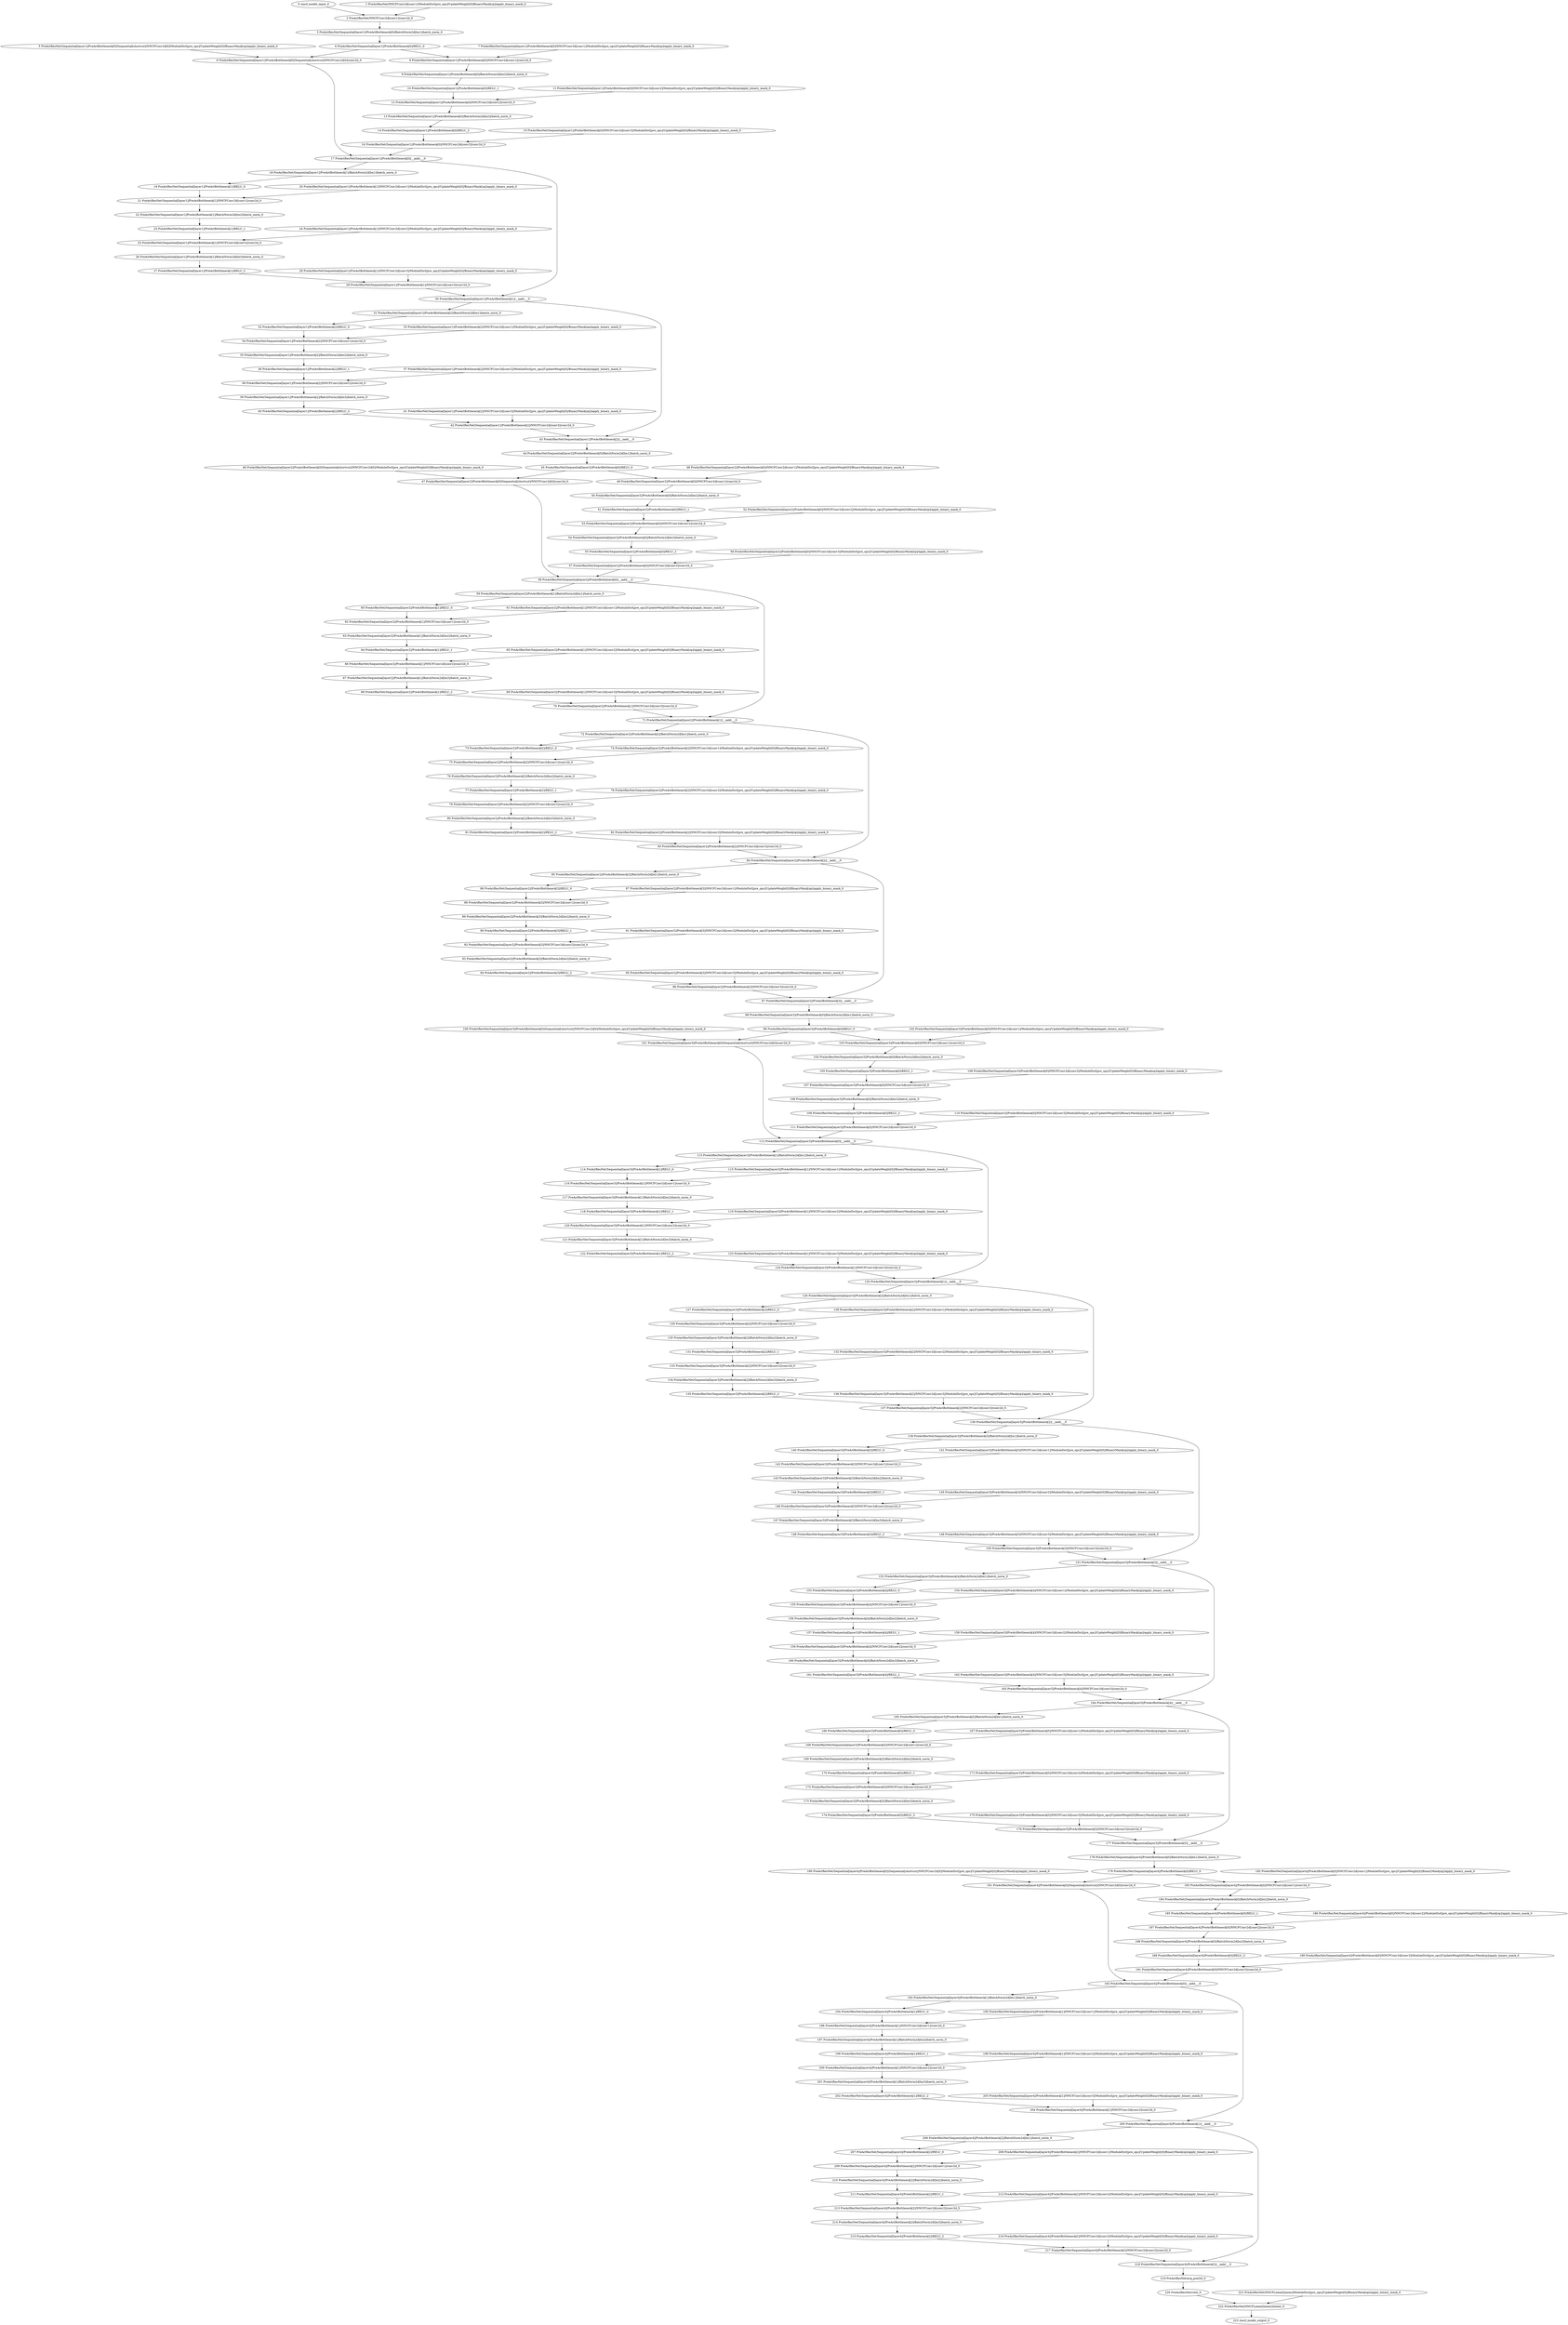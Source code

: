 strict digraph  {
"0 /nncf_model_input_0" [id=0, type=nncf_model_input];
"1 PreActResNet/NNCFConv2d[conv1]/ModuleDict[pre_ops]/UpdateWeight[0]/BinaryMask[op]/apply_binary_mask_0" [id=1, type=apply_binary_mask];
"2 PreActResNet/NNCFConv2d[conv1]/conv2d_0" [id=2, type=conv2d];
"3 PreActResNet/Sequential[layer1]/PreActBottleneck[0]/BatchNorm2d[bn1]/batch_norm_0" [id=3, type=batch_norm];
"4 PreActResNet/Sequential[layer1]/PreActBottleneck[0]/RELU_0" [id=4, type=RELU];
"5 PreActResNet/Sequential[layer1]/PreActBottleneck[0]/Sequential[shortcut]/NNCFConv2d[0]/ModuleDict[pre_ops]/UpdateWeight[0]/BinaryMask[op]/apply_binary_mask_0" [id=5, type=apply_binary_mask];
"6 PreActResNet/Sequential[layer1]/PreActBottleneck[0]/Sequential[shortcut]/NNCFConv2d[0]/conv2d_0" [id=6, type=conv2d];
"7 PreActResNet/Sequential[layer1]/PreActBottleneck[0]/NNCFConv2d[conv1]/ModuleDict[pre_ops]/UpdateWeight[0]/BinaryMask[op]/apply_binary_mask_0" [id=7, type=apply_binary_mask];
"8 PreActResNet/Sequential[layer1]/PreActBottleneck[0]/NNCFConv2d[conv1]/conv2d_0" [id=8, type=conv2d];
"9 PreActResNet/Sequential[layer1]/PreActBottleneck[0]/BatchNorm2d[bn2]/batch_norm_0" [id=9, type=batch_norm];
"10 PreActResNet/Sequential[layer1]/PreActBottleneck[0]/RELU_1" [id=10, type=RELU];
"11 PreActResNet/Sequential[layer1]/PreActBottleneck[0]/NNCFConv2d[conv2]/ModuleDict[pre_ops]/UpdateWeight[0]/BinaryMask[op]/apply_binary_mask_0" [id=11, type=apply_binary_mask];
"12 PreActResNet/Sequential[layer1]/PreActBottleneck[0]/NNCFConv2d[conv2]/conv2d_0" [id=12, type=conv2d];
"13 PreActResNet/Sequential[layer1]/PreActBottleneck[0]/BatchNorm2d[bn3]/batch_norm_0" [id=13, type=batch_norm];
"14 PreActResNet/Sequential[layer1]/PreActBottleneck[0]/RELU_2" [id=14, type=RELU];
"15 PreActResNet/Sequential[layer1]/PreActBottleneck[0]/NNCFConv2d[conv3]/ModuleDict[pre_ops]/UpdateWeight[0]/BinaryMask[op]/apply_binary_mask_0" [id=15, type=apply_binary_mask];
"16 PreActResNet/Sequential[layer1]/PreActBottleneck[0]/NNCFConv2d[conv3]/conv2d_0" [id=16, type=conv2d];
"17 PreActResNet/Sequential[layer1]/PreActBottleneck[0]/__iadd___0" [id=17, type=__iadd__];
"18 PreActResNet/Sequential[layer1]/PreActBottleneck[1]/BatchNorm2d[bn1]/batch_norm_0" [id=18, type=batch_norm];
"19 PreActResNet/Sequential[layer1]/PreActBottleneck[1]/RELU_0" [id=19, type=RELU];
"20 PreActResNet/Sequential[layer1]/PreActBottleneck[1]/NNCFConv2d[conv1]/ModuleDict[pre_ops]/UpdateWeight[0]/BinaryMask[op]/apply_binary_mask_0" [id=20, type=apply_binary_mask];
"21 PreActResNet/Sequential[layer1]/PreActBottleneck[1]/NNCFConv2d[conv1]/conv2d_0" [id=21, type=conv2d];
"22 PreActResNet/Sequential[layer1]/PreActBottleneck[1]/BatchNorm2d[bn2]/batch_norm_0" [id=22, type=batch_norm];
"23 PreActResNet/Sequential[layer1]/PreActBottleneck[1]/RELU_1" [id=23, type=RELU];
"24 PreActResNet/Sequential[layer1]/PreActBottleneck[1]/NNCFConv2d[conv2]/ModuleDict[pre_ops]/UpdateWeight[0]/BinaryMask[op]/apply_binary_mask_0" [id=24, type=apply_binary_mask];
"25 PreActResNet/Sequential[layer1]/PreActBottleneck[1]/NNCFConv2d[conv2]/conv2d_0" [id=25, type=conv2d];
"26 PreActResNet/Sequential[layer1]/PreActBottleneck[1]/BatchNorm2d[bn3]/batch_norm_0" [id=26, type=batch_norm];
"27 PreActResNet/Sequential[layer1]/PreActBottleneck[1]/RELU_2" [id=27, type=RELU];
"28 PreActResNet/Sequential[layer1]/PreActBottleneck[1]/NNCFConv2d[conv3]/ModuleDict[pre_ops]/UpdateWeight[0]/BinaryMask[op]/apply_binary_mask_0" [id=28, type=apply_binary_mask];
"29 PreActResNet/Sequential[layer1]/PreActBottleneck[1]/NNCFConv2d[conv3]/conv2d_0" [id=29, type=conv2d];
"30 PreActResNet/Sequential[layer1]/PreActBottleneck[1]/__iadd___0" [id=30, type=__iadd__];
"31 PreActResNet/Sequential[layer1]/PreActBottleneck[2]/BatchNorm2d[bn1]/batch_norm_0" [id=31, type=batch_norm];
"32 PreActResNet/Sequential[layer1]/PreActBottleneck[2]/RELU_0" [id=32, type=RELU];
"33 PreActResNet/Sequential[layer1]/PreActBottleneck[2]/NNCFConv2d[conv1]/ModuleDict[pre_ops]/UpdateWeight[0]/BinaryMask[op]/apply_binary_mask_0" [id=33, type=apply_binary_mask];
"34 PreActResNet/Sequential[layer1]/PreActBottleneck[2]/NNCFConv2d[conv1]/conv2d_0" [id=34, type=conv2d];
"35 PreActResNet/Sequential[layer1]/PreActBottleneck[2]/BatchNorm2d[bn2]/batch_norm_0" [id=35, type=batch_norm];
"36 PreActResNet/Sequential[layer1]/PreActBottleneck[2]/RELU_1" [id=36, type=RELU];
"37 PreActResNet/Sequential[layer1]/PreActBottleneck[2]/NNCFConv2d[conv2]/ModuleDict[pre_ops]/UpdateWeight[0]/BinaryMask[op]/apply_binary_mask_0" [id=37, type=apply_binary_mask];
"38 PreActResNet/Sequential[layer1]/PreActBottleneck[2]/NNCFConv2d[conv2]/conv2d_0" [id=38, type=conv2d];
"39 PreActResNet/Sequential[layer1]/PreActBottleneck[2]/BatchNorm2d[bn3]/batch_norm_0" [id=39, type=batch_norm];
"40 PreActResNet/Sequential[layer1]/PreActBottleneck[2]/RELU_2" [id=40, type=RELU];
"41 PreActResNet/Sequential[layer1]/PreActBottleneck[2]/NNCFConv2d[conv3]/ModuleDict[pre_ops]/UpdateWeight[0]/BinaryMask[op]/apply_binary_mask_0" [id=41, type=apply_binary_mask];
"42 PreActResNet/Sequential[layer1]/PreActBottleneck[2]/NNCFConv2d[conv3]/conv2d_0" [id=42, type=conv2d];
"43 PreActResNet/Sequential[layer1]/PreActBottleneck[2]/__iadd___0" [id=43, type=__iadd__];
"44 PreActResNet/Sequential[layer2]/PreActBottleneck[0]/BatchNorm2d[bn1]/batch_norm_0" [id=44, type=batch_norm];
"45 PreActResNet/Sequential[layer2]/PreActBottleneck[0]/RELU_0" [id=45, type=RELU];
"46 PreActResNet/Sequential[layer2]/PreActBottleneck[0]/Sequential[shortcut]/NNCFConv2d[0]/ModuleDict[pre_ops]/UpdateWeight[0]/BinaryMask[op]/apply_binary_mask_0" [id=46, type=apply_binary_mask];
"47 PreActResNet/Sequential[layer2]/PreActBottleneck[0]/Sequential[shortcut]/NNCFConv2d[0]/conv2d_0" [id=47, type=conv2d];
"48 PreActResNet/Sequential[layer2]/PreActBottleneck[0]/NNCFConv2d[conv1]/ModuleDict[pre_ops]/UpdateWeight[0]/BinaryMask[op]/apply_binary_mask_0" [id=48, type=apply_binary_mask];
"49 PreActResNet/Sequential[layer2]/PreActBottleneck[0]/NNCFConv2d[conv1]/conv2d_0" [id=49, type=conv2d];
"50 PreActResNet/Sequential[layer2]/PreActBottleneck[0]/BatchNorm2d[bn2]/batch_norm_0" [id=50, type=batch_norm];
"51 PreActResNet/Sequential[layer2]/PreActBottleneck[0]/RELU_1" [id=51, type=RELU];
"52 PreActResNet/Sequential[layer2]/PreActBottleneck[0]/NNCFConv2d[conv2]/ModuleDict[pre_ops]/UpdateWeight[0]/BinaryMask[op]/apply_binary_mask_0" [id=52, type=apply_binary_mask];
"53 PreActResNet/Sequential[layer2]/PreActBottleneck[0]/NNCFConv2d[conv2]/conv2d_0" [id=53, type=conv2d];
"54 PreActResNet/Sequential[layer2]/PreActBottleneck[0]/BatchNorm2d[bn3]/batch_norm_0" [id=54, type=batch_norm];
"55 PreActResNet/Sequential[layer2]/PreActBottleneck[0]/RELU_2" [id=55, type=RELU];
"56 PreActResNet/Sequential[layer2]/PreActBottleneck[0]/NNCFConv2d[conv3]/ModuleDict[pre_ops]/UpdateWeight[0]/BinaryMask[op]/apply_binary_mask_0" [id=56, type=apply_binary_mask];
"57 PreActResNet/Sequential[layer2]/PreActBottleneck[0]/NNCFConv2d[conv3]/conv2d_0" [id=57, type=conv2d];
"58 PreActResNet/Sequential[layer2]/PreActBottleneck[0]/__iadd___0" [id=58, type=__iadd__];
"59 PreActResNet/Sequential[layer2]/PreActBottleneck[1]/BatchNorm2d[bn1]/batch_norm_0" [id=59, type=batch_norm];
"60 PreActResNet/Sequential[layer2]/PreActBottleneck[1]/RELU_0" [id=60, type=RELU];
"61 PreActResNet/Sequential[layer2]/PreActBottleneck[1]/NNCFConv2d[conv1]/ModuleDict[pre_ops]/UpdateWeight[0]/BinaryMask[op]/apply_binary_mask_0" [id=61, type=apply_binary_mask];
"62 PreActResNet/Sequential[layer2]/PreActBottleneck[1]/NNCFConv2d[conv1]/conv2d_0" [id=62, type=conv2d];
"63 PreActResNet/Sequential[layer2]/PreActBottleneck[1]/BatchNorm2d[bn2]/batch_norm_0" [id=63, type=batch_norm];
"64 PreActResNet/Sequential[layer2]/PreActBottleneck[1]/RELU_1" [id=64, type=RELU];
"65 PreActResNet/Sequential[layer2]/PreActBottleneck[1]/NNCFConv2d[conv2]/ModuleDict[pre_ops]/UpdateWeight[0]/BinaryMask[op]/apply_binary_mask_0" [id=65, type=apply_binary_mask];
"66 PreActResNet/Sequential[layer2]/PreActBottleneck[1]/NNCFConv2d[conv2]/conv2d_0" [id=66, type=conv2d];
"67 PreActResNet/Sequential[layer2]/PreActBottleneck[1]/BatchNorm2d[bn3]/batch_norm_0" [id=67, type=batch_norm];
"68 PreActResNet/Sequential[layer2]/PreActBottleneck[1]/RELU_2" [id=68, type=RELU];
"69 PreActResNet/Sequential[layer2]/PreActBottleneck[1]/NNCFConv2d[conv3]/ModuleDict[pre_ops]/UpdateWeight[0]/BinaryMask[op]/apply_binary_mask_0" [id=69, type=apply_binary_mask];
"70 PreActResNet/Sequential[layer2]/PreActBottleneck[1]/NNCFConv2d[conv3]/conv2d_0" [id=70, type=conv2d];
"71 PreActResNet/Sequential[layer2]/PreActBottleneck[1]/__iadd___0" [id=71, type=__iadd__];
"72 PreActResNet/Sequential[layer2]/PreActBottleneck[2]/BatchNorm2d[bn1]/batch_norm_0" [id=72, type=batch_norm];
"73 PreActResNet/Sequential[layer2]/PreActBottleneck[2]/RELU_0" [id=73, type=RELU];
"74 PreActResNet/Sequential[layer2]/PreActBottleneck[2]/NNCFConv2d[conv1]/ModuleDict[pre_ops]/UpdateWeight[0]/BinaryMask[op]/apply_binary_mask_0" [id=74, type=apply_binary_mask];
"75 PreActResNet/Sequential[layer2]/PreActBottleneck[2]/NNCFConv2d[conv1]/conv2d_0" [id=75, type=conv2d];
"76 PreActResNet/Sequential[layer2]/PreActBottleneck[2]/BatchNorm2d[bn2]/batch_norm_0" [id=76, type=batch_norm];
"77 PreActResNet/Sequential[layer2]/PreActBottleneck[2]/RELU_1" [id=77, type=RELU];
"78 PreActResNet/Sequential[layer2]/PreActBottleneck[2]/NNCFConv2d[conv2]/ModuleDict[pre_ops]/UpdateWeight[0]/BinaryMask[op]/apply_binary_mask_0" [id=78, type=apply_binary_mask];
"79 PreActResNet/Sequential[layer2]/PreActBottleneck[2]/NNCFConv2d[conv2]/conv2d_0" [id=79, type=conv2d];
"80 PreActResNet/Sequential[layer2]/PreActBottleneck[2]/BatchNorm2d[bn3]/batch_norm_0" [id=80, type=batch_norm];
"81 PreActResNet/Sequential[layer2]/PreActBottleneck[2]/RELU_2" [id=81, type=RELU];
"82 PreActResNet/Sequential[layer2]/PreActBottleneck[2]/NNCFConv2d[conv3]/ModuleDict[pre_ops]/UpdateWeight[0]/BinaryMask[op]/apply_binary_mask_0" [id=82, type=apply_binary_mask];
"83 PreActResNet/Sequential[layer2]/PreActBottleneck[2]/NNCFConv2d[conv3]/conv2d_0" [id=83, type=conv2d];
"84 PreActResNet/Sequential[layer2]/PreActBottleneck[2]/__iadd___0" [id=84, type=__iadd__];
"85 PreActResNet/Sequential[layer2]/PreActBottleneck[3]/BatchNorm2d[bn1]/batch_norm_0" [id=85, type=batch_norm];
"86 PreActResNet/Sequential[layer2]/PreActBottleneck[3]/RELU_0" [id=86, type=RELU];
"87 PreActResNet/Sequential[layer2]/PreActBottleneck[3]/NNCFConv2d[conv1]/ModuleDict[pre_ops]/UpdateWeight[0]/BinaryMask[op]/apply_binary_mask_0" [id=87, type=apply_binary_mask];
"88 PreActResNet/Sequential[layer2]/PreActBottleneck[3]/NNCFConv2d[conv1]/conv2d_0" [id=88, type=conv2d];
"89 PreActResNet/Sequential[layer2]/PreActBottleneck[3]/BatchNorm2d[bn2]/batch_norm_0" [id=89, type=batch_norm];
"90 PreActResNet/Sequential[layer2]/PreActBottleneck[3]/RELU_1" [id=90, type=RELU];
"91 PreActResNet/Sequential[layer2]/PreActBottleneck[3]/NNCFConv2d[conv2]/ModuleDict[pre_ops]/UpdateWeight[0]/BinaryMask[op]/apply_binary_mask_0" [id=91, type=apply_binary_mask];
"92 PreActResNet/Sequential[layer2]/PreActBottleneck[3]/NNCFConv2d[conv2]/conv2d_0" [id=92, type=conv2d];
"93 PreActResNet/Sequential[layer2]/PreActBottleneck[3]/BatchNorm2d[bn3]/batch_norm_0" [id=93, type=batch_norm];
"94 PreActResNet/Sequential[layer2]/PreActBottleneck[3]/RELU_2" [id=94, type=RELU];
"95 PreActResNet/Sequential[layer2]/PreActBottleneck[3]/NNCFConv2d[conv3]/ModuleDict[pre_ops]/UpdateWeight[0]/BinaryMask[op]/apply_binary_mask_0" [id=95, type=apply_binary_mask];
"96 PreActResNet/Sequential[layer2]/PreActBottleneck[3]/NNCFConv2d[conv3]/conv2d_0" [id=96, type=conv2d];
"97 PreActResNet/Sequential[layer2]/PreActBottleneck[3]/__iadd___0" [id=97, type=__iadd__];
"98 PreActResNet/Sequential[layer3]/PreActBottleneck[0]/BatchNorm2d[bn1]/batch_norm_0" [id=98, type=batch_norm];
"99 PreActResNet/Sequential[layer3]/PreActBottleneck[0]/RELU_0" [id=99, type=RELU];
"100 PreActResNet/Sequential[layer3]/PreActBottleneck[0]/Sequential[shortcut]/NNCFConv2d[0]/ModuleDict[pre_ops]/UpdateWeight[0]/BinaryMask[op]/apply_binary_mask_0" [id=100, type=apply_binary_mask];
"101 PreActResNet/Sequential[layer3]/PreActBottleneck[0]/Sequential[shortcut]/NNCFConv2d[0]/conv2d_0" [id=101, type=conv2d];
"102 PreActResNet/Sequential[layer3]/PreActBottleneck[0]/NNCFConv2d[conv1]/ModuleDict[pre_ops]/UpdateWeight[0]/BinaryMask[op]/apply_binary_mask_0" [id=102, type=apply_binary_mask];
"103 PreActResNet/Sequential[layer3]/PreActBottleneck[0]/NNCFConv2d[conv1]/conv2d_0" [id=103, type=conv2d];
"104 PreActResNet/Sequential[layer3]/PreActBottleneck[0]/BatchNorm2d[bn2]/batch_norm_0" [id=104, type=batch_norm];
"105 PreActResNet/Sequential[layer3]/PreActBottleneck[0]/RELU_1" [id=105, type=RELU];
"106 PreActResNet/Sequential[layer3]/PreActBottleneck[0]/NNCFConv2d[conv2]/ModuleDict[pre_ops]/UpdateWeight[0]/BinaryMask[op]/apply_binary_mask_0" [id=106, type=apply_binary_mask];
"107 PreActResNet/Sequential[layer3]/PreActBottleneck[0]/NNCFConv2d[conv2]/conv2d_0" [id=107, type=conv2d];
"108 PreActResNet/Sequential[layer3]/PreActBottleneck[0]/BatchNorm2d[bn3]/batch_norm_0" [id=108, type=batch_norm];
"109 PreActResNet/Sequential[layer3]/PreActBottleneck[0]/RELU_2" [id=109, type=RELU];
"110 PreActResNet/Sequential[layer3]/PreActBottleneck[0]/NNCFConv2d[conv3]/ModuleDict[pre_ops]/UpdateWeight[0]/BinaryMask[op]/apply_binary_mask_0" [id=110, type=apply_binary_mask];
"111 PreActResNet/Sequential[layer3]/PreActBottleneck[0]/NNCFConv2d[conv3]/conv2d_0" [id=111, type=conv2d];
"112 PreActResNet/Sequential[layer3]/PreActBottleneck[0]/__iadd___0" [id=112, type=__iadd__];
"113 PreActResNet/Sequential[layer3]/PreActBottleneck[1]/BatchNorm2d[bn1]/batch_norm_0" [id=113, type=batch_norm];
"114 PreActResNet/Sequential[layer3]/PreActBottleneck[1]/RELU_0" [id=114, type=RELU];
"115 PreActResNet/Sequential[layer3]/PreActBottleneck[1]/NNCFConv2d[conv1]/ModuleDict[pre_ops]/UpdateWeight[0]/BinaryMask[op]/apply_binary_mask_0" [id=115, type=apply_binary_mask];
"116 PreActResNet/Sequential[layer3]/PreActBottleneck[1]/NNCFConv2d[conv1]/conv2d_0" [id=116, type=conv2d];
"117 PreActResNet/Sequential[layer3]/PreActBottleneck[1]/BatchNorm2d[bn2]/batch_norm_0" [id=117, type=batch_norm];
"118 PreActResNet/Sequential[layer3]/PreActBottleneck[1]/RELU_1" [id=118, type=RELU];
"119 PreActResNet/Sequential[layer3]/PreActBottleneck[1]/NNCFConv2d[conv2]/ModuleDict[pre_ops]/UpdateWeight[0]/BinaryMask[op]/apply_binary_mask_0" [id=119, type=apply_binary_mask];
"120 PreActResNet/Sequential[layer3]/PreActBottleneck[1]/NNCFConv2d[conv2]/conv2d_0" [id=120, type=conv2d];
"121 PreActResNet/Sequential[layer3]/PreActBottleneck[1]/BatchNorm2d[bn3]/batch_norm_0" [id=121, type=batch_norm];
"122 PreActResNet/Sequential[layer3]/PreActBottleneck[1]/RELU_2" [id=122, type=RELU];
"123 PreActResNet/Sequential[layer3]/PreActBottleneck[1]/NNCFConv2d[conv3]/ModuleDict[pre_ops]/UpdateWeight[0]/BinaryMask[op]/apply_binary_mask_0" [id=123, type=apply_binary_mask];
"124 PreActResNet/Sequential[layer3]/PreActBottleneck[1]/NNCFConv2d[conv3]/conv2d_0" [id=124, type=conv2d];
"125 PreActResNet/Sequential[layer3]/PreActBottleneck[1]/__iadd___0" [id=125, type=__iadd__];
"126 PreActResNet/Sequential[layer3]/PreActBottleneck[2]/BatchNorm2d[bn1]/batch_norm_0" [id=126, type=batch_norm];
"127 PreActResNet/Sequential[layer3]/PreActBottleneck[2]/RELU_0" [id=127, type=RELU];
"128 PreActResNet/Sequential[layer3]/PreActBottleneck[2]/NNCFConv2d[conv1]/ModuleDict[pre_ops]/UpdateWeight[0]/BinaryMask[op]/apply_binary_mask_0" [id=128, type=apply_binary_mask];
"129 PreActResNet/Sequential[layer3]/PreActBottleneck[2]/NNCFConv2d[conv1]/conv2d_0" [id=129, type=conv2d];
"130 PreActResNet/Sequential[layer3]/PreActBottleneck[2]/BatchNorm2d[bn2]/batch_norm_0" [id=130, type=batch_norm];
"131 PreActResNet/Sequential[layer3]/PreActBottleneck[2]/RELU_1" [id=131, type=RELU];
"132 PreActResNet/Sequential[layer3]/PreActBottleneck[2]/NNCFConv2d[conv2]/ModuleDict[pre_ops]/UpdateWeight[0]/BinaryMask[op]/apply_binary_mask_0" [id=132, type=apply_binary_mask];
"133 PreActResNet/Sequential[layer3]/PreActBottleneck[2]/NNCFConv2d[conv2]/conv2d_0" [id=133, type=conv2d];
"134 PreActResNet/Sequential[layer3]/PreActBottleneck[2]/BatchNorm2d[bn3]/batch_norm_0" [id=134, type=batch_norm];
"135 PreActResNet/Sequential[layer3]/PreActBottleneck[2]/RELU_2" [id=135, type=RELU];
"136 PreActResNet/Sequential[layer3]/PreActBottleneck[2]/NNCFConv2d[conv3]/ModuleDict[pre_ops]/UpdateWeight[0]/BinaryMask[op]/apply_binary_mask_0" [id=136, type=apply_binary_mask];
"137 PreActResNet/Sequential[layer3]/PreActBottleneck[2]/NNCFConv2d[conv3]/conv2d_0" [id=137, type=conv2d];
"138 PreActResNet/Sequential[layer3]/PreActBottleneck[2]/__iadd___0" [id=138, type=__iadd__];
"139 PreActResNet/Sequential[layer3]/PreActBottleneck[3]/BatchNorm2d[bn1]/batch_norm_0" [id=139, type=batch_norm];
"140 PreActResNet/Sequential[layer3]/PreActBottleneck[3]/RELU_0" [id=140, type=RELU];
"141 PreActResNet/Sequential[layer3]/PreActBottleneck[3]/NNCFConv2d[conv1]/ModuleDict[pre_ops]/UpdateWeight[0]/BinaryMask[op]/apply_binary_mask_0" [id=141, type=apply_binary_mask];
"142 PreActResNet/Sequential[layer3]/PreActBottleneck[3]/NNCFConv2d[conv1]/conv2d_0" [id=142, type=conv2d];
"143 PreActResNet/Sequential[layer3]/PreActBottleneck[3]/BatchNorm2d[bn2]/batch_norm_0" [id=143, type=batch_norm];
"144 PreActResNet/Sequential[layer3]/PreActBottleneck[3]/RELU_1" [id=144, type=RELU];
"145 PreActResNet/Sequential[layer3]/PreActBottleneck[3]/NNCFConv2d[conv2]/ModuleDict[pre_ops]/UpdateWeight[0]/BinaryMask[op]/apply_binary_mask_0" [id=145, type=apply_binary_mask];
"146 PreActResNet/Sequential[layer3]/PreActBottleneck[3]/NNCFConv2d[conv2]/conv2d_0" [id=146, type=conv2d];
"147 PreActResNet/Sequential[layer3]/PreActBottleneck[3]/BatchNorm2d[bn3]/batch_norm_0" [id=147, type=batch_norm];
"148 PreActResNet/Sequential[layer3]/PreActBottleneck[3]/RELU_2" [id=148, type=RELU];
"149 PreActResNet/Sequential[layer3]/PreActBottleneck[3]/NNCFConv2d[conv3]/ModuleDict[pre_ops]/UpdateWeight[0]/BinaryMask[op]/apply_binary_mask_0" [id=149, type=apply_binary_mask];
"150 PreActResNet/Sequential[layer3]/PreActBottleneck[3]/NNCFConv2d[conv3]/conv2d_0" [id=150, type=conv2d];
"151 PreActResNet/Sequential[layer3]/PreActBottleneck[3]/__iadd___0" [id=151, type=__iadd__];
"152 PreActResNet/Sequential[layer3]/PreActBottleneck[4]/BatchNorm2d[bn1]/batch_norm_0" [id=152, type=batch_norm];
"153 PreActResNet/Sequential[layer3]/PreActBottleneck[4]/RELU_0" [id=153, type=RELU];
"154 PreActResNet/Sequential[layer3]/PreActBottleneck[4]/NNCFConv2d[conv1]/ModuleDict[pre_ops]/UpdateWeight[0]/BinaryMask[op]/apply_binary_mask_0" [id=154, type=apply_binary_mask];
"155 PreActResNet/Sequential[layer3]/PreActBottleneck[4]/NNCFConv2d[conv1]/conv2d_0" [id=155, type=conv2d];
"156 PreActResNet/Sequential[layer3]/PreActBottleneck[4]/BatchNorm2d[bn2]/batch_norm_0" [id=156, type=batch_norm];
"157 PreActResNet/Sequential[layer3]/PreActBottleneck[4]/RELU_1" [id=157, type=RELU];
"158 PreActResNet/Sequential[layer3]/PreActBottleneck[4]/NNCFConv2d[conv2]/ModuleDict[pre_ops]/UpdateWeight[0]/BinaryMask[op]/apply_binary_mask_0" [id=158, type=apply_binary_mask];
"159 PreActResNet/Sequential[layer3]/PreActBottleneck[4]/NNCFConv2d[conv2]/conv2d_0" [id=159, type=conv2d];
"160 PreActResNet/Sequential[layer3]/PreActBottleneck[4]/BatchNorm2d[bn3]/batch_norm_0" [id=160, type=batch_norm];
"161 PreActResNet/Sequential[layer3]/PreActBottleneck[4]/RELU_2" [id=161, type=RELU];
"162 PreActResNet/Sequential[layer3]/PreActBottleneck[4]/NNCFConv2d[conv3]/ModuleDict[pre_ops]/UpdateWeight[0]/BinaryMask[op]/apply_binary_mask_0" [id=162, type=apply_binary_mask];
"163 PreActResNet/Sequential[layer3]/PreActBottleneck[4]/NNCFConv2d[conv3]/conv2d_0" [id=163, type=conv2d];
"164 PreActResNet/Sequential[layer3]/PreActBottleneck[4]/__iadd___0" [id=164, type=__iadd__];
"165 PreActResNet/Sequential[layer3]/PreActBottleneck[5]/BatchNorm2d[bn1]/batch_norm_0" [id=165, type=batch_norm];
"166 PreActResNet/Sequential[layer3]/PreActBottleneck[5]/RELU_0" [id=166, type=RELU];
"167 PreActResNet/Sequential[layer3]/PreActBottleneck[5]/NNCFConv2d[conv1]/ModuleDict[pre_ops]/UpdateWeight[0]/BinaryMask[op]/apply_binary_mask_0" [id=167, type=apply_binary_mask];
"168 PreActResNet/Sequential[layer3]/PreActBottleneck[5]/NNCFConv2d[conv1]/conv2d_0" [id=168, type=conv2d];
"169 PreActResNet/Sequential[layer3]/PreActBottleneck[5]/BatchNorm2d[bn2]/batch_norm_0" [id=169, type=batch_norm];
"170 PreActResNet/Sequential[layer3]/PreActBottleneck[5]/RELU_1" [id=170, type=RELU];
"171 PreActResNet/Sequential[layer3]/PreActBottleneck[5]/NNCFConv2d[conv2]/ModuleDict[pre_ops]/UpdateWeight[0]/BinaryMask[op]/apply_binary_mask_0" [id=171, type=apply_binary_mask];
"172 PreActResNet/Sequential[layer3]/PreActBottleneck[5]/NNCFConv2d[conv2]/conv2d_0" [id=172, type=conv2d];
"173 PreActResNet/Sequential[layer3]/PreActBottleneck[5]/BatchNorm2d[bn3]/batch_norm_0" [id=173, type=batch_norm];
"174 PreActResNet/Sequential[layer3]/PreActBottleneck[5]/RELU_2" [id=174, type=RELU];
"175 PreActResNet/Sequential[layer3]/PreActBottleneck[5]/NNCFConv2d[conv3]/ModuleDict[pre_ops]/UpdateWeight[0]/BinaryMask[op]/apply_binary_mask_0" [id=175, type=apply_binary_mask];
"176 PreActResNet/Sequential[layer3]/PreActBottleneck[5]/NNCFConv2d[conv3]/conv2d_0" [id=176, type=conv2d];
"177 PreActResNet/Sequential[layer3]/PreActBottleneck[5]/__iadd___0" [id=177, type=__iadd__];
"178 PreActResNet/Sequential[layer4]/PreActBottleneck[0]/BatchNorm2d[bn1]/batch_norm_0" [id=178, type=batch_norm];
"179 PreActResNet/Sequential[layer4]/PreActBottleneck[0]/RELU_0" [id=179, type=RELU];
"180 PreActResNet/Sequential[layer4]/PreActBottleneck[0]/Sequential[shortcut]/NNCFConv2d[0]/ModuleDict[pre_ops]/UpdateWeight[0]/BinaryMask[op]/apply_binary_mask_0" [id=180, type=apply_binary_mask];
"181 PreActResNet/Sequential[layer4]/PreActBottleneck[0]/Sequential[shortcut]/NNCFConv2d[0]/conv2d_0" [id=181, type=conv2d];
"182 PreActResNet/Sequential[layer4]/PreActBottleneck[0]/NNCFConv2d[conv1]/ModuleDict[pre_ops]/UpdateWeight[0]/BinaryMask[op]/apply_binary_mask_0" [id=182, type=apply_binary_mask];
"183 PreActResNet/Sequential[layer4]/PreActBottleneck[0]/NNCFConv2d[conv1]/conv2d_0" [id=183, type=conv2d];
"184 PreActResNet/Sequential[layer4]/PreActBottleneck[0]/BatchNorm2d[bn2]/batch_norm_0" [id=184, type=batch_norm];
"185 PreActResNet/Sequential[layer4]/PreActBottleneck[0]/RELU_1" [id=185, type=RELU];
"186 PreActResNet/Sequential[layer4]/PreActBottleneck[0]/NNCFConv2d[conv2]/ModuleDict[pre_ops]/UpdateWeight[0]/BinaryMask[op]/apply_binary_mask_0" [id=186, type=apply_binary_mask];
"187 PreActResNet/Sequential[layer4]/PreActBottleneck[0]/NNCFConv2d[conv2]/conv2d_0" [id=187, type=conv2d];
"188 PreActResNet/Sequential[layer4]/PreActBottleneck[0]/BatchNorm2d[bn3]/batch_norm_0" [id=188, type=batch_norm];
"189 PreActResNet/Sequential[layer4]/PreActBottleneck[0]/RELU_2" [id=189, type=RELU];
"190 PreActResNet/Sequential[layer4]/PreActBottleneck[0]/NNCFConv2d[conv3]/ModuleDict[pre_ops]/UpdateWeight[0]/BinaryMask[op]/apply_binary_mask_0" [id=190, type=apply_binary_mask];
"191 PreActResNet/Sequential[layer4]/PreActBottleneck[0]/NNCFConv2d[conv3]/conv2d_0" [id=191, type=conv2d];
"192 PreActResNet/Sequential[layer4]/PreActBottleneck[0]/__iadd___0" [id=192, type=__iadd__];
"193 PreActResNet/Sequential[layer4]/PreActBottleneck[1]/BatchNorm2d[bn1]/batch_norm_0" [id=193, type=batch_norm];
"194 PreActResNet/Sequential[layer4]/PreActBottleneck[1]/RELU_0" [id=194, type=RELU];
"195 PreActResNet/Sequential[layer4]/PreActBottleneck[1]/NNCFConv2d[conv1]/ModuleDict[pre_ops]/UpdateWeight[0]/BinaryMask[op]/apply_binary_mask_0" [id=195, type=apply_binary_mask];
"196 PreActResNet/Sequential[layer4]/PreActBottleneck[1]/NNCFConv2d[conv1]/conv2d_0" [id=196, type=conv2d];
"197 PreActResNet/Sequential[layer4]/PreActBottleneck[1]/BatchNorm2d[bn2]/batch_norm_0" [id=197, type=batch_norm];
"198 PreActResNet/Sequential[layer4]/PreActBottleneck[1]/RELU_1" [id=198, type=RELU];
"199 PreActResNet/Sequential[layer4]/PreActBottleneck[1]/NNCFConv2d[conv2]/ModuleDict[pre_ops]/UpdateWeight[0]/BinaryMask[op]/apply_binary_mask_0" [id=199, type=apply_binary_mask];
"200 PreActResNet/Sequential[layer4]/PreActBottleneck[1]/NNCFConv2d[conv2]/conv2d_0" [id=200, type=conv2d];
"201 PreActResNet/Sequential[layer4]/PreActBottleneck[1]/BatchNorm2d[bn3]/batch_norm_0" [id=201, type=batch_norm];
"202 PreActResNet/Sequential[layer4]/PreActBottleneck[1]/RELU_2" [id=202, type=RELU];
"203 PreActResNet/Sequential[layer4]/PreActBottleneck[1]/NNCFConv2d[conv3]/ModuleDict[pre_ops]/UpdateWeight[0]/BinaryMask[op]/apply_binary_mask_0" [id=203, type=apply_binary_mask];
"204 PreActResNet/Sequential[layer4]/PreActBottleneck[1]/NNCFConv2d[conv3]/conv2d_0" [id=204, type=conv2d];
"205 PreActResNet/Sequential[layer4]/PreActBottleneck[1]/__iadd___0" [id=205, type=__iadd__];
"206 PreActResNet/Sequential[layer4]/PreActBottleneck[2]/BatchNorm2d[bn1]/batch_norm_0" [id=206, type=batch_norm];
"207 PreActResNet/Sequential[layer4]/PreActBottleneck[2]/RELU_0" [id=207, type=RELU];
"208 PreActResNet/Sequential[layer4]/PreActBottleneck[2]/NNCFConv2d[conv1]/ModuleDict[pre_ops]/UpdateWeight[0]/BinaryMask[op]/apply_binary_mask_0" [id=208, type=apply_binary_mask];
"209 PreActResNet/Sequential[layer4]/PreActBottleneck[2]/NNCFConv2d[conv1]/conv2d_0" [id=209, type=conv2d];
"210 PreActResNet/Sequential[layer4]/PreActBottleneck[2]/BatchNorm2d[bn2]/batch_norm_0" [id=210, type=batch_norm];
"211 PreActResNet/Sequential[layer4]/PreActBottleneck[2]/RELU_1" [id=211, type=RELU];
"212 PreActResNet/Sequential[layer4]/PreActBottleneck[2]/NNCFConv2d[conv2]/ModuleDict[pre_ops]/UpdateWeight[0]/BinaryMask[op]/apply_binary_mask_0" [id=212, type=apply_binary_mask];
"213 PreActResNet/Sequential[layer4]/PreActBottleneck[2]/NNCFConv2d[conv2]/conv2d_0" [id=213, type=conv2d];
"214 PreActResNet/Sequential[layer4]/PreActBottleneck[2]/BatchNorm2d[bn3]/batch_norm_0" [id=214, type=batch_norm];
"215 PreActResNet/Sequential[layer4]/PreActBottleneck[2]/RELU_2" [id=215, type=RELU];
"216 PreActResNet/Sequential[layer4]/PreActBottleneck[2]/NNCFConv2d[conv3]/ModuleDict[pre_ops]/UpdateWeight[0]/BinaryMask[op]/apply_binary_mask_0" [id=216, type=apply_binary_mask];
"217 PreActResNet/Sequential[layer4]/PreActBottleneck[2]/NNCFConv2d[conv3]/conv2d_0" [id=217, type=conv2d];
"218 PreActResNet/Sequential[layer4]/PreActBottleneck[2]/__iadd___0" [id=218, type=__iadd__];
"219 PreActResNet/avg_pool2d_0" [id=219, type=avg_pool2d];
"220 PreActResNet/view_0" [id=220, type=view];
"221 PreActResNet/NNCFLinear[linear]/ModuleDict[pre_ops]/UpdateWeight[0]/BinaryMask[op]/apply_binary_mask_0" [id=221, type=apply_binary_mask];
"222 PreActResNet/NNCFLinear[linear]/linear_0" [id=222, type=linear];
"223 /nncf_model_output_0" [id=223, type=nncf_model_output];
"0 /nncf_model_input_0" -> "2 PreActResNet/NNCFConv2d[conv1]/conv2d_0";
"1 PreActResNet/NNCFConv2d[conv1]/ModuleDict[pre_ops]/UpdateWeight[0]/BinaryMask[op]/apply_binary_mask_0" -> "2 PreActResNet/NNCFConv2d[conv1]/conv2d_0";
"2 PreActResNet/NNCFConv2d[conv1]/conv2d_0" -> "3 PreActResNet/Sequential[layer1]/PreActBottleneck[0]/BatchNorm2d[bn1]/batch_norm_0";
"3 PreActResNet/Sequential[layer1]/PreActBottleneck[0]/BatchNorm2d[bn1]/batch_norm_0" -> "4 PreActResNet/Sequential[layer1]/PreActBottleneck[0]/RELU_0";
"4 PreActResNet/Sequential[layer1]/PreActBottleneck[0]/RELU_0" -> "6 PreActResNet/Sequential[layer1]/PreActBottleneck[0]/Sequential[shortcut]/NNCFConv2d[0]/conv2d_0";
"4 PreActResNet/Sequential[layer1]/PreActBottleneck[0]/RELU_0" -> "8 PreActResNet/Sequential[layer1]/PreActBottleneck[0]/NNCFConv2d[conv1]/conv2d_0";
"5 PreActResNet/Sequential[layer1]/PreActBottleneck[0]/Sequential[shortcut]/NNCFConv2d[0]/ModuleDict[pre_ops]/UpdateWeight[0]/BinaryMask[op]/apply_binary_mask_0" -> "6 PreActResNet/Sequential[layer1]/PreActBottleneck[0]/Sequential[shortcut]/NNCFConv2d[0]/conv2d_0";
"7 PreActResNet/Sequential[layer1]/PreActBottleneck[0]/NNCFConv2d[conv1]/ModuleDict[pre_ops]/UpdateWeight[0]/BinaryMask[op]/apply_binary_mask_0" -> "8 PreActResNet/Sequential[layer1]/PreActBottleneck[0]/NNCFConv2d[conv1]/conv2d_0";
"8 PreActResNet/Sequential[layer1]/PreActBottleneck[0]/NNCFConv2d[conv1]/conv2d_0" -> "9 PreActResNet/Sequential[layer1]/PreActBottleneck[0]/BatchNorm2d[bn2]/batch_norm_0";
"6 PreActResNet/Sequential[layer1]/PreActBottleneck[0]/Sequential[shortcut]/NNCFConv2d[0]/conv2d_0" -> "17 PreActResNet/Sequential[layer1]/PreActBottleneck[0]/__iadd___0";
"9 PreActResNet/Sequential[layer1]/PreActBottleneck[0]/BatchNorm2d[bn2]/batch_norm_0" -> "10 PreActResNet/Sequential[layer1]/PreActBottleneck[0]/RELU_1";
"10 PreActResNet/Sequential[layer1]/PreActBottleneck[0]/RELU_1" -> "12 PreActResNet/Sequential[layer1]/PreActBottleneck[0]/NNCFConv2d[conv2]/conv2d_0";
"11 PreActResNet/Sequential[layer1]/PreActBottleneck[0]/NNCFConv2d[conv2]/ModuleDict[pre_ops]/UpdateWeight[0]/BinaryMask[op]/apply_binary_mask_0" -> "12 PreActResNet/Sequential[layer1]/PreActBottleneck[0]/NNCFConv2d[conv2]/conv2d_0";
"12 PreActResNet/Sequential[layer1]/PreActBottleneck[0]/NNCFConv2d[conv2]/conv2d_0" -> "13 PreActResNet/Sequential[layer1]/PreActBottleneck[0]/BatchNorm2d[bn3]/batch_norm_0";
"13 PreActResNet/Sequential[layer1]/PreActBottleneck[0]/BatchNorm2d[bn3]/batch_norm_0" -> "14 PreActResNet/Sequential[layer1]/PreActBottleneck[0]/RELU_2";
"14 PreActResNet/Sequential[layer1]/PreActBottleneck[0]/RELU_2" -> "16 PreActResNet/Sequential[layer1]/PreActBottleneck[0]/NNCFConv2d[conv3]/conv2d_0";
"15 PreActResNet/Sequential[layer1]/PreActBottleneck[0]/NNCFConv2d[conv3]/ModuleDict[pre_ops]/UpdateWeight[0]/BinaryMask[op]/apply_binary_mask_0" -> "16 PreActResNet/Sequential[layer1]/PreActBottleneck[0]/NNCFConv2d[conv3]/conv2d_0";
"16 PreActResNet/Sequential[layer1]/PreActBottleneck[0]/NNCFConv2d[conv3]/conv2d_0" -> "17 PreActResNet/Sequential[layer1]/PreActBottleneck[0]/__iadd___0";
"17 PreActResNet/Sequential[layer1]/PreActBottleneck[0]/__iadd___0" -> "18 PreActResNet/Sequential[layer1]/PreActBottleneck[1]/BatchNorm2d[bn1]/batch_norm_0";
"17 PreActResNet/Sequential[layer1]/PreActBottleneck[0]/__iadd___0" -> "30 PreActResNet/Sequential[layer1]/PreActBottleneck[1]/__iadd___0";
"18 PreActResNet/Sequential[layer1]/PreActBottleneck[1]/BatchNorm2d[bn1]/batch_norm_0" -> "19 PreActResNet/Sequential[layer1]/PreActBottleneck[1]/RELU_0";
"19 PreActResNet/Sequential[layer1]/PreActBottleneck[1]/RELU_0" -> "21 PreActResNet/Sequential[layer1]/PreActBottleneck[1]/NNCFConv2d[conv1]/conv2d_0";
"20 PreActResNet/Sequential[layer1]/PreActBottleneck[1]/NNCFConv2d[conv1]/ModuleDict[pre_ops]/UpdateWeight[0]/BinaryMask[op]/apply_binary_mask_0" -> "21 PreActResNet/Sequential[layer1]/PreActBottleneck[1]/NNCFConv2d[conv1]/conv2d_0";
"21 PreActResNet/Sequential[layer1]/PreActBottleneck[1]/NNCFConv2d[conv1]/conv2d_0" -> "22 PreActResNet/Sequential[layer1]/PreActBottleneck[1]/BatchNorm2d[bn2]/batch_norm_0";
"22 PreActResNet/Sequential[layer1]/PreActBottleneck[1]/BatchNorm2d[bn2]/batch_norm_0" -> "23 PreActResNet/Sequential[layer1]/PreActBottleneck[1]/RELU_1";
"23 PreActResNet/Sequential[layer1]/PreActBottleneck[1]/RELU_1" -> "25 PreActResNet/Sequential[layer1]/PreActBottleneck[1]/NNCFConv2d[conv2]/conv2d_0";
"24 PreActResNet/Sequential[layer1]/PreActBottleneck[1]/NNCFConv2d[conv2]/ModuleDict[pre_ops]/UpdateWeight[0]/BinaryMask[op]/apply_binary_mask_0" -> "25 PreActResNet/Sequential[layer1]/PreActBottleneck[1]/NNCFConv2d[conv2]/conv2d_0";
"25 PreActResNet/Sequential[layer1]/PreActBottleneck[1]/NNCFConv2d[conv2]/conv2d_0" -> "26 PreActResNet/Sequential[layer1]/PreActBottleneck[1]/BatchNorm2d[bn3]/batch_norm_0";
"26 PreActResNet/Sequential[layer1]/PreActBottleneck[1]/BatchNorm2d[bn3]/batch_norm_0" -> "27 PreActResNet/Sequential[layer1]/PreActBottleneck[1]/RELU_2";
"27 PreActResNet/Sequential[layer1]/PreActBottleneck[1]/RELU_2" -> "29 PreActResNet/Sequential[layer1]/PreActBottleneck[1]/NNCFConv2d[conv3]/conv2d_0";
"28 PreActResNet/Sequential[layer1]/PreActBottleneck[1]/NNCFConv2d[conv3]/ModuleDict[pre_ops]/UpdateWeight[0]/BinaryMask[op]/apply_binary_mask_0" -> "29 PreActResNet/Sequential[layer1]/PreActBottleneck[1]/NNCFConv2d[conv3]/conv2d_0";
"29 PreActResNet/Sequential[layer1]/PreActBottleneck[1]/NNCFConv2d[conv3]/conv2d_0" -> "30 PreActResNet/Sequential[layer1]/PreActBottleneck[1]/__iadd___0";
"30 PreActResNet/Sequential[layer1]/PreActBottleneck[1]/__iadd___0" -> "31 PreActResNet/Sequential[layer1]/PreActBottleneck[2]/BatchNorm2d[bn1]/batch_norm_0";
"30 PreActResNet/Sequential[layer1]/PreActBottleneck[1]/__iadd___0" -> "43 PreActResNet/Sequential[layer1]/PreActBottleneck[2]/__iadd___0";
"31 PreActResNet/Sequential[layer1]/PreActBottleneck[2]/BatchNorm2d[bn1]/batch_norm_0" -> "32 PreActResNet/Sequential[layer1]/PreActBottleneck[2]/RELU_0";
"32 PreActResNet/Sequential[layer1]/PreActBottleneck[2]/RELU_0" -> "34 PreActResNet/Sequential[layer1]/PreActBottleneck[2]/NNCFConv2d[conv1]/conv2d_0";
"33 PreActResNet/Sequential[layer1]/PreActBottleneck[2]/NNCFConv2d[conv1]/ModuleDict[pre_ops]/UpdateWeight[0]/BinaryMask[op]/apply_binary_mask_0" -> "34 PreActResNet/Sequential[layer1]/PreActBottleneck[2]/NNCFConv2d[conv1]/conv2d_0";
"34 PreActResNet/Sequential[layer1]/PreActBottleneck[2]/NNCFConv2d[conv1]/conv2d_0" -> "35 PreActResNet/Sequential[layer1]/PreActBottleneck[2]/BatchNorm2d[bn2]/batch_norm_0";
"35 PreActResNet/Sequential[layer1]/PreActBottleneck[2]/BatchNorm2d[bn2]/batch_norm_0" -> "36 PreActResNet/Sequential[layer1]/PreActBottleneck[2]/RELU_1";
"36 PreActResNet/Sequential[layer1]/PreActBottleneck[2]/RELU_1" -> "38 PreActResNet/Sequential[layer1]/PreActBottleneck[2]/NNCFConv2d[conv2]/conv2d_0";
"37 PreActResNet/Sequential[layer1]/PreActBottleneck[2]/NNCFConv2d[conv2]/ModuleDict[pre_ops]/UpdateWeight[0]/BinaryMask[op]/apply_binary_mask_0" -> "38 PreActResNet/Sequential[layer1]/PreActBottleneck[2]/NNCFConv2d[conv2]/conv2d_0";
"38 PreActResNet/Sequential[layer1]/PreActBottleneck[2]/NNCFConv2d[conv2]/conv2d_0" -> "39 PreActResNet/Sequential[layer1]/PreActBottleneck[2]/BatchNorm2d[bn3]/batch_norm_0";
"39 PreActResNet/Sequential[layer1]/PreActBottleneck[2]/BatchNorm2d[bn3]/batch_norm_0" -> "40 PreActResNet/Sequential[layer1]/PreActBottleneck[2]/RELU_2";
"40 PreActResNet/Sequential[layer1]/PreActBottleneck[2]/RELU_2" -> "42 PreActResNet/Sequential[layer1]/PreActBottleneck[2]/NNCFConv2d[conv3]/conv2d_0";
"41 PreActResNet/Sequential[layer1]/PreActBottleneck[2]/NNCFConv2d[conv3]/ModuleDict[pre_ops]/UpdateWeight[0]/BinaryMask[op]/apply_binary_mask_0" -> "42 PreActResNet/Sequential[layer1]/PreActBottleneck[2]/NNCFConv2d[conv3]/conv2d_0";
"42 PreActResNet/Sequential[layer1]/PreActBottleneck[2]/NNCFConv2d[conv3]/conv2d_0" -> "43 PreActResNet/Sequential[layer1]/PreActBottleneck[2]/__iadd___0";
"43 PreActResNet/Sequential[layer1]/PreActBottleneck[2]/__iadd___0" -> "44 PreActResNet/Sequential[layer2]/PreActBottleneck[0]/BatchNorm2d[bn1]/batch_norm_0";
"44 PreActResNet/Sequential[layer2]/PreActBottleneck[0]/BatchNorm2d[bn1]/batch_norm_0" -> "45 PreActResNet/Sequential[layer2]/PreActBottleneck[0]/RELU_0";
"45 PreActResNet/Sequential[layer2]/PreActBottleneck[0]/RELU_0" -> "47 PreActResNet/Sequential[layer2]/PreActBottleneck[0]/Sequential[shortcut]/NNCFConv2d[0]/conv2d_0";
"45 PreActResNet/Sequential[layer2]/PreActBottleneck[0]/RELU_0" -> "49 PreActResNet/Sequential[layer2]/PreActBottleneck[0]/NNCFConv2d[conv1]/conv2d_0";
"46 PreActResNet/Sequential[layer2]/PreActBottleneck[0]/Sequential[shortcut]/NNCFConv2d[0]/ModuleDict[pre_ops]/UpdateWeight[0]/BinaryMask[op]/apply_binary_mask_0" -> "47 PreActResNet/Sequential[layer2]/PreActBottleneck[0]/Sequential[shortcut]/NNCFConv2d[0]/conv2d_0";
"47 PreActResNet/Sequential[layer2]/PreActBottleneck[0]/Sequential[shortcut]/NNCFConv2d[0]/conv2d_0" -> "58 PreActResNet/Sequential[layer2]/PreActBottleneck[0]/__iadd___0";
"48 PreActResNet/Sequential[layer2]/PreActBottleneck[0]/NNCFConv2d[conv1]/ModuleDict[pre_ops]/UpdateWeight[0]/BinaryMask[op]/apply_binary_mask_0" -> "49 PreActResNet/Sequential[layer2]/PreActBottleneck[0]/NNCFConv2d[conv1]/conv2d_0";
"49 PreActResNet/Sequential[layer2]/PreActBottleneck[0]/NNCFConv2d[conv1]/conv2d_0" -> "50 PreActResNet/Sequential[layer2]/PreActBottleneck[0]/BatchNorm2d[bn2]/batch_norm_0";
"50 PreActResNet/Sequential[layer2]/PreActBottleneck[0]/BatchNorm2d[bn2]/batch_norm_0" -> "51 PreActResNet/Sequential[layer2]/PreActBottleneck[0]/RELU_1";
"51 PreActResNet/Sequential[layer2]/PreActBottleneck[0]/RELU_1" -> "53 PreActResNet/Sequential[layer2]/PreActBottleneck[0]/NNCFConv2d[conv2]/conv2d_0";
"52 PreActResNet/Sequential[layer2]/PreActBottleneck[0]/NNCFConv2d[conv2]/ModuleDict[pre_ops]/UpdateWeight[0]/BinaryMask[op]/apply_binary_mask_0" -> "53 PreActResNet/Sequential[layer2]/PreActBottleneck[0]/NNCFConv2d[conv2]/conv2d_0";
"53 PreActResNet/Sequential[layer2]/PreActBottleneck[0]/NNCFConv2d[conv2]/conv2d_0" -> "54 PreActResNet/Sequential[layer2]/PreActBottleneck[0]/BatchNorm2d[bn3]/batch_norm_0";
"54 PreActResNet/Sequential[layer2]/PreActBottleneck[0]/BatchNorm2d[bn3]/batch_norm_0" -> "55 PreActResNet/Sequential[layer2]/PreActBottleneck[0]/RELU_2";
"55 PreActResNet/Sequential[layer2]/PreActBottleneck[0]/RELU_2" -> "57 PreActResNet/Sequential[layer2]/PreActBottleneck[0]/NNCFConv2d[conv3]/conv2d_0";
"56 PreActResNet/Sequential[layer2]/PreActBottleneck[0]/NNCFConv2d[conv3]/ModuleDict[pre_ops]/UpdateWeight[0]/BinaryMask[op]/apply_binary_mask_0" -> "57 PreActResNet/Sequential[layer2]/PreActBottleneck[0]/NNCFConv2d[conv3]/conv2d_0";
"57 PreActResNet/Sequential[layer2]/PreActBottleneck[0]/NNCFConv2d[conv3]/conv2d_0" -> "58 PreActResNet/Sequential[layer2]/PreActBottleneck[0]/__iadd___0";
"58 PreActResNet/Sequential[layer2]/PreActBottleneck[0]/__iadd___0" -> "59 PreActResNet/Sequential[layer2]/PreActBottleneck[1]/BatchNorm2d[bn1]/batch_norm_0";
"58 PreActResNet/Sequential[layer2]/PreActBottleneck[0]/__iadd___0" -> "71 PreActResNet/Sequential[layer2]/PreActBottleneck[1]/__iadd___0";
"59 PreActResNet/Sequential[layer2]/PreActBottleneck[1]/BatchNorm2d[bn1]/batch_norm_0" -> "60 PreActResNet/Sequential[layer2]/PreActBottleneck[1]/RELU_0";
"60 PreActResNet/Sequential[layer2]/PreActBottleneck[1]/RELU_0" -> "62 PreActResNet/Sequential[layer2]/PreActBottleneck[1]/NNCFConv2d[conv1]/conv2d_0";
"61 PreActResNet/Sequential[layer2]/PreActBottleneck[1]/NNCFConv2d[conv1]/ModuleDict[pre_ops]/UpdateWeight[0]/BinaryMask[op]/apply_binary_mask_0" -> "62 PreActResNet/Sequential[layer2]/PreActBottleneck[1]/NNCFConv2d[conv1]/conv2d_0";
"62 PreActResNet/Sequential[layer2]/PreActBottleneck[1]/NNCFConv2d[conv1]/conv2d_0" -> "63 PreActResNet/Sequential[layer2]/PreActBottleneck[1]/BatchNorm2d[bn2]/batch_norm_0";
"63 PreActResNet/Sequential[layer2]/PreActBottleneck[1]/BatchNorm2d[bn2]/batch_norm_0" -> "64 PreActResNet/Sequential[layer2]/PreActBottleneck[1]/RELU_1";
"64 PreActResNet/Sequential[layer2]/PreActBottleneck[1]/RELU_1" -> "66 PreActResNet/Sequential[layer2]/PreActBottleneck[1]/NNCFConv2d[conv2]/conv2d_0";
"65 PreActResNet/Sequential[layer2]/PreActBottleneck[1]/NNCFConv2d[conv2]/ModuleDict[pre_ops]/UpdateWeight[0]/BinaryMask[op]/apply_binary_mask_0" -> "66 PreActResNet/Sequential[layer2]/PreActBottleneck[1]/NNCFConv2d[conv2]/conv2d_0";
"66 PreActResNet/Sequential[layer2]/PreActBottleneck[1]/NNCFConv2d[conv2]/conv2d_0" -> "67 PreActResNet/Sequential[layer2]/PreActBottleneck[1]/BatchNorm2d[bn3]/batch_norm_0";
"67 PreActResNet/Sequential[layer2]/PreActBottleneck[1]/BatchNorm2d[bn3]/batch_norm_0" -> "68 PreActResNet/Sequential[layer2]/PreActBottleneck[1]/RELU_2";
"68 PreActResNet/Sequential[layer2]/PreActBottleneck[1]/RELU_2" -> "70 PreActResNet/Sequential[layer2]/PreActBottleneck[1]/NNCFConv2d[conv3]/conv2d_0";
"69 PreActResNet/Sequential[layer2]/PreActBottleneck[1]/NNCFConv2d[conv3]/ModuleDict[pre_ops]/UpdateWeight[0]/BinaryMask[op]/apply_binary_mask_0" -> "70 PreActResNet/Sequential[layer2]/PreActBottleneck[1]/NNCFConv2d[conv3]/conv2d_0";
"70 PreActResNet/Sequential[layer2]/PreActBottleneck[1]/NNCFConv2d[conv3]/conv2d_0" -> "71 PreActResNet/Sequential[layer2]/PreActBottleneck[1]/__iadd___0";
"71 PreActResNet/Sequential[layer2]/PreActBottleneck[1]/__iadd___0" -> "72 PreActResNet/Sequential[layer2]/PreActBottleneck[2]/BatchNorm2d[bn1]/batch_norm_0";
"71 PreActResNet/Sequential[layer2]/PreActBottleneck[1]/__iadd___0" -> "84 PreActResNet/Sequential[layer2]/PreActBottleneck[2]/__iadd___0";
"72 PreActResNet/Sequential[layer2]/PreActBottleneck[2]/BatchNorm2d[bn1]/batch_norm_0" -> "73 PreActResNet/Sequential[layer2]/PreActBottleneck[2]/RELU_0";
"73 PreActResNet/Sequential[layer2]/PreActBottleneck[2]/RELU_0" -> "75 PreActResNet/Sequential[layer2]/PreActBottleneck[2]/NNCFConv2d[conv1]/conv2d_0";
"74 PreActResNet/Sequential[layer2]/PreActBottleneck[2]/NNCFConv2d[conv1]/ModuleDict[pre_ops]/UpdateWeight[0]/BinaryMask[op]/apply_binary_mask_0" -> "75 PreActResNet/Sequential[layer2]/PreActBottleneck[2]/NNCFConv2d[conv1]/conv2d_0";
"75 PreActResNet/Sequential[layer2]/PreActBottleneck[2]/NNCFConv2d[conv1]/conv2d_0" -> "76 PreActResNet/Sequential[layer2]/PreActBottleneck[2]/BatchNorm2d[bn2]/batch_norm_0";
"76 PreActResNet/Sequential[layer2]/PreActBottleneck[2]/BatchNorm2d[bn2]/batch_norm_0" -> "77 PreActResNet/Sequential[layer2]/PreActBottleneck[2]/RELU_1";
"77 PreActResNet/Sequential[layer2]/PreActBottleneck[2]/RELU_1" -> "79 PreActResNet/Sequential[layer2]/PreActBottleneck[2]/NNCFConv2d[conv2]/conv2d_0";
"78 PreActResNet/Sequential[layer2]/PreActBottleneck[2]/NNCFConv2d[conv2]/ModuleDict[pre_ops]/UpdateWeight[0]/BinaryMask[op]/apply_binary_mask_0" -> "79 PreActResNet/Sequential[layer2]/PreActBottleneck[2]/NNCFConv2d[conv2]/conv2d_0";
"79 PreActResNet/Sequential[layer2]/PreActBottleneck[2]/NNCFConv2d[conv2]/conv2d_0" -> "80 PreActResNet/Sequential[layer2]/PreActBottleneck[2]/BatchNorm2d[bn3]/batch_norm_0";
"80 PreActResNet/Sequential[layer2]/PreActBottleneck[2]/BatchNorm2d[bn3]/batch_norm_0" -> "81 PreActResNet/Sequential[layer2]/PreActBottleneck[2]/RELU_2";
"81 PreActResNet/Sequential[layer2]/PreActBottleneck[2]/RELU_2" -> "83 PreActResNet/Sequential[layer2]/PreActBottleneck[2]/NNCFConv2d[conv3]/conv2d_0";
"82 PreActResNet/Sequential[layer2]/PreActBottleneck[2]/NNCFConv2d[conv3]/ModuleDict[pre_ops]/UpdateWeight[0]/BinaryMask[op]/apply_binary_mask_0" -> "83 PreActResNet/Sequential[layer2]/PreActBottleneck[2]/NNCFConv2d[conv3]/conv2d_0";
"83 PreActResNet/Sequential[layer2]/PreActBottleneck[2]/NNCFConv2d[conv3]/conv2d_0" -> "84 PreActResNet/Sequential[layer2]/PreActBottleneck[2]/__iadd___0";
"84 PreActResNet/Sequential[layer2]/PreActBottleneck[2]/__iadd___0" -> "85 PreActResNet/Sequential[layer2]/PreActBottleneck[3]/BatchNorm2d[bn1]/batch_norm_0";
"84 PreActResNet/Sequential[layer2]/PreActBottleneck[2]/__iadd___0" -> "97 PreActResNet/Sequential[layer2]/PreActBottleneck[3]/__iadd___0";
"85 PreActResNet/Sequential[layer2]/PreActBottleneck[3]/BatchNorm2d[bn1]/batch_norm_0" -> "86 PreActResNet/Sequential[layer2]/PreActBottleneck[3]/RELU_0";
"86 PreActResNet/Sequential[layer2]/PreActBottleneck[3]/RELU_0" -> "88 PreActResNet/Sequential[layer2]/PreActBottleneck[3]/NNCFConv2d[conv1]/conv2d_0";
"87 PreActResNet/Sequential[layer2]/PreActBottleneck[3]/NNCFConv2d[conv1]/ModuleDict[pre_ops]/UpdateWeight[0]/BinaryMask[op]/apply_binary_mask_0" -> "88 PreActResNet/Sequential[layer2]/PreActBottleneck[3]/NNCFConv2d[conv1]/conv2d_0";
"88 PreActResNet/Sequential[layer2]/PreActBottleneck[3]/NNCFConv2d[conv1]/conv2d_0" -> "89 PreActResNet/Sequential[layer2]/PreActBottleneck[3]/BatchNorm2d[bn2]/batch_norm_0";
"89 PreActResNet/Sequential[layer2]/PreActBottleneck[3]/BatchNorm2d[bn2]/batch_norm_0" -> "90 PreActResNet/Sequential[layer2]/PreActBottleneck[3]/RELU_1";
"90 PreActResNet/Sequential[layer2]/PreActBottleneck[3]/RELU_1" -> "92 PreActResNet/Sequential[layer2]/PreActBottleneck[3]/NNCFConv2d[conv2]/conv2d_0";
"91 PreActResNet/Sequential[layer2]/PreActBottleneck[3]/NNCFConv2d[conv2]/ModuleDict[pre_ops]/UpdateWeight[0]/BinaryMask[op]/apply_binary_mask_0" -> "92 PreActResNet/Sequential[layer2]/PreActBottleneck[3]/NNCFConv2d[conv2]/conv2d_0";
"92 PreActResNet/Sequential[layer2]/PreActBottleneck[3]/NNCFConv2d[conv2]/conv2d_0" -> "93 PreActResNet/Sequential[layer2]/PreActBottleneck[3]/BatchNorm2d[bn3]/batch_norm_0";
"93 PreActResNet/Sequential[layer2]/PreActBottleneck[3]/BatchNorm2d[bn3]/batch_norm_0" -> "94 PreActResNet/Sequential[layer2]/PreActBottleneck[3]/RELU_2";
"94 PreActResNet/Sequential[layer2]/PreActBottleneck[3]/RELU_2" -> "96 PreActResNet/Sequential[layer2]/PreActBottleneck[3]/NNCFConv2d[conv3]/conv2d_0";
"95 PreActResNet/Sequential[layer2]/PreActBottleneck[3]/NNCFConv2d[conv3]/ModuleDict[pre_ops]/UpdateWeight[0]/BinaryMask[op]/apply_binary_mask_0" -> "96 PreActResNet/Sequential[layer2]/PreActBottleneck[3]/NNCFConv2d[conv3]/conv2d_0";
"96 PreActResNet/Sequential[layer2]/PreActBottleneck[3]/NNCFConv2d[conv3]/conv2d_0" -> "97 PreActResNet/Sequential[layer2]/PreActBottleneck[3]/__iadd___0";
"97 PreActResNet/Sequential[layer2]/PreActBottleneck[3]/__iadd___0" -> "98 PreActResNet/Sequential[layer3]/PreActBottleneck[0]/BatchNorm2d[bn1]/batch_norm_0";
"98 PreActResNet/Sequential[layer3]/PreActBottleneck[0]/BatchNorm2d[bn1]/batch_norm_0" -> "99 PreActResNet/Sequential[layer3]/PreActBottleneck[0]/RELU_0";
"99 PreActResNet/Sequential[layer3]/PreActBottleneck[0]/RELU_0" -> "101 PreActResNet/Sequential[layer3]/PreActBottleneck[0]/Sequential[shortcut]/NNCFConv2d[0]/conv2d_0";
"99 PreActResNet/Sequential[layer3]/PreActBottleneck[0]/RELU_0" -> "103 PreActResNet/Sequential[layer3]/PreActBottleneck[0]/NNCFConv2d[conv1]/conv2d_0";
"100 PreActResNet/Sequential[layer3]/PreActBottleneck[0]/Sequential[shortcut]/NNCFConv2d[0]/ModuleDict[pre_ops]/UpdateWeight[0]/BinaryMask[op]/apply_binary_mask_0" -> "101 PreActResNet/Sequential[layer3]/PreActBottleneck[0]/Sequential[shortcut]/NNCFConv2d[0]/conv2d_0";
"101 PreActResNet/Sequential[layer3]/PreActBottleneck[0]/Sequential[shortcut]/NNCFConv2d[0]/conv2d_0" -> "112 PreActResNet/Sequential[layer3]/PreActBottleneck[0]/__iadd___0";
"102 PreActResNet/Sequential[layer3]/PreActBottleneck[0]/NNCFConv2d[conv1]/ModuleDict[pre_ops]/UpdateWeight[0]/BinaryMask[op]/apply_binary_mask_0" -> "103 PreActResNet/Sequential[layer3]/PreActBottleneck[0]/NNCFConv2d[conv1]/conv2d_0";
"103 PreActResNet/Sequential[layer3]/PreActBottleneck[0]/NNCFConv2d[conv1]/conv2d_0" -> "104 PreActResNet/Sequential[layer3]/PreActBottleneck[0]/BatchNorm2d[bn2]/batch_norm_0";
"104 PreActResNet/Sequential[layer3]/PreActBottleneck[0]/BatchNorm2d[bn2]/batch_norm_0" -> "105 PreActResNet/Sequential[layer3]/PreActBottleneck[0]/RELU_1";
"105 PreActResNet/Sequential[layer3]/PreActBottleneck[0]/RELU_1" -> "107 PreActResNet/Sequential[layer3]/PreActBottleneck[0]/NNCFConv2d[conv2]/conv2d_0";
"106 PreActResNet/Sequential[layer3]/PreActBottleneck[0]/NNCFConv2d[conv2]/ModuleDict[pre_ops]/UpdateWeight[0]/BinaryMask[op]/apply_binary_mask_0" -> "107 PreActResNet/Sequential[layer3]/PreActBottleneck[0]/NNCFConv2d[conv2]/conv2d_0";
"107 PreActResNet/Sequential[layer3]/PreActBottleneck[0]/NNCFConv2d[conv2]/conv2d_0" -> "108 PreActResNet/Sequential[layer3]/PreActBottleneck[0]/BatchNorm2d[bn3]/batch_norm_0";
"108 PreActResNet/Sequential[layer3]/PreActBottleneck[0]/BatchNorm2d[bn3]/batch_norm_0" -> "109 PreActResNet/Sequential[layer3]/PreActBottleneck[0]/RELU_2";
"109 PreActResNet/Sequential[layer3]/PreActBottleneck[0]/RELU_2" -> "111 PreActResNet/Sequential[layer3]/PreActBottleneck[0]/NNCFConv2d[conv3]/conv2d_0";
"110 PreActResNet/Sequential[layer3]/PreActBottleneck[0]/NNCFConv2d[conv3]/ModuleDict[pre_ops]/UpdateWeight[0]/BinaryMask[op]/apply_binary_mask_0" -> "111 PreActResNet/Sequential[layer3]/PreActBottleneck[0]/NNCFConv2d[conv3]/conv2d_0";
"111 PreActResNet/Sequential[layer3]/PreActBottleneck[0]/NNCFConv2d[conv3]/conv2d_0" -> "112 PreActResNet/Sequential[layer3]/PreActBottleneck[0]/__iadd___0";
"112 PreActResNet/Sequential[layer3]/PreActBottleneck[0]/__iadd___0" -> "113 PreActResNet/Sequential[layer3]/PreActBottleneck[1]/BatchNorm2d[bn1]/batch_norm_0";
"112 PreActResNet/Sequential[layer3]/PreActBottleneck[0]/__iadd___0" -> "125 PreActResNet/Sequential[layer3]/PreActBottleneck[1]/__iadd___0";
"113 PreActResNet/Sequential[layer3]/PreActBottleneck[1]/BatchNorm2d[bn1]/batch_norm_0" -> "114 PreActResNet/Sequential[layer3]/PreActBottleneck[1]/RELU_0";
"114 PreActResNet/Sequential[layer3]/PreActBottleneck[1]/RELU_0" -> "116 PreActResNet/Sequential[layer3]/PreActBottleneck[1]/NNCFConv2d[conv1]/conv2d_0";
"115 PreActResNet/Sequential[layer3]/PreActBottleneck[1]/NNCFConv2d[conv1]/ModuleDict[pre_ops]/UpdateWeight[0]/BinaryMask[op]/apply_binary_mask_0" -> "116 PreActResNet/Sequential[layer3]/PreActBottleneck[1]/NNCFConv2d[conv1]/conv2d_0";
"116 PreActResNet/Sequential[layer3]/PreActBottleneck[1]/NNCFConv2d[conv1]/conv2d_0" -> "117 PreActResNet/Sequential[layer3]/PreActBottleneck[1]/BatchNorm2d[bn2]/batch_norm_0";
"117 PreActResNet/Sequential[layer3]/PreActBottleneck[1]/BatchNorm2d[bn2]/batch_norm_0" -> "118 PreActResNet/Sequential[layer3]/PreActBottleneck[1]/RELU_1";
"118 PreActResNet/Sequential[layer3]/PreActBottleneck[1]/RELU_1" -> "120 PreActResNet/Sequential[layer3]/PreActBottleneck[1]/NNCFConv2d[conv2]/conv2d_0";
"119 PreActResNet/Sequential[layer3]/PreActBottleneck[1]/NNCFConv2d[conv2]/ModuleDict[pre_ops]/UpdateWeight[0]/BinaryMask[op]/apply_binary_mask_0" -> "120 PreActResNet/Sequential[layer3]/PreActBottleneck[1]/NNCFConv2d[conv2]/conv2d_0";
"120 PreActResNet/Sequential[layer3]/PreActBottleneck[1]/NNCFConv2d[conv2]/conv2d_0" -> "121 PreActResNet/Sequential[layer3]/PreActBottleneck[1]/BatchNorm2d[bn3]/batch_norm_0";
"121 PreActResNet/Sequential[layer3]/PreActBottleneck[1]/BatchNorm2d[bn3]/batch_norm_0" -> "122 PreActResNet/Sequential[layer3]/PreActBottleneck[1]/RELU_2";
"122 PreActResNet/Sequential[layer3]/PreActBottleneck[1]/RELU_2" -> "124 PreActResNet/Sequential[layer3]/PreActBottleneck[1]/NNCFConv2d[conv3]/conv2d_0";
"123 PreActResNet/Sequential[layer3]/PreActBottleneck[1]/NNCFConv2d[conv3]/ModuleDict[pre_ops]/UpdateWeight[0]/BinaryMask[op]/apply_binary_mask_0" -> "124 PreActResNet/Sequential[layer3]/PreActBottleneck[1]/NNCFConv2d[conv3]/conv2d_0";
"124 PreActResNet/Sequential[layer3]/PreActBottleneck[1]/NNCFConv2d[conv3]/conv2d_0" -> "125 PreActResNet/Sequential[layer3]/PreActBottleneck[1]/__iadd___0";
"125 PreActResNet/Sequential[layer3]/PreActBottleneck[1]/__iadd___0" -> "126 PreActResNet/Sequential[layer3]/PreActBottleneck[2]/BatchNorm2d[bn1]/batch_norm_0";
"125 PreActResNet/Sequential[layer3]/PreActBottleneck[1]/__iadd___0" -> "138 PreActResNet/Sequential[layer3]/PreActBottleneck[2]/__iadd___0";
"126 PreActResNet/Sequential[layer3]/PreActBottleneck[2]/BatchNorm2d[bn1]/batch_norm_0" -> "127 PreActResNet/Sequential[layer3]/PreActBottleneck[2]/RELU_0";
"127 PreActResNet/Sequential[layer3]/PreActBottleneck[2]/RELU_0" -> "129 PreActResNet/Sequential[layer3]/PreActBottleneck[2]/NNCFConv2d[conv1]/conv2d_0";
"128 PreActResNet/Sequential[layer3]/PreActBottleneck[2]/NNCFConv2d[conv1]/ModuleDict[pre_ops]/UpdateWeight[0]/BinaryMask[op]/apply_binary_mask_0" -> "129 PreActResNet/Sequential[layer3]/PreActBottleneck[2]/NNCFConv2d[conv1]/conv2d_0";
"129 PreActResNet/Sequential[layer3]/PreActBottleneck[2]/NNCFConv2d[conv1]/conv2d_0" -> "130 PreActResNet/Sequential[layer3]/PreActBottleneck[2]/BatchNorm2d[bn2]/batch_norm_0";
"130 PreActResNet/Sequential[layer3]/PreActBottleneck[2]/BatchNorm2d[bn2]/batch_norm_0" -> "131 PreActResNet/Sequential[layer3]/PreActBottleneck[2]/RELU_1";
"131 PreActResNet/Sequential[layer3]/PreActBottleneck[2]/RELU_1" -> "133 PreActResNet/Sequential[layer3]/PreActBottleneck[2]/NNCFConv2d[conv2]/conv2d_0";
"132 PreActResNet/Sequential[layer3]/PreActBottleneck[2]/NNCFConv2d[conv2]/ModuleDict[pre_ops]/UpdateWeight[0]/BinaryMask[op]/apply_binary_mask_0" -> "133 PreActResNet/Sequential[layer3]/PreActBottleneck[2]/NNCFConv2d[conv2]/conv2d_0";
"133 PreActResNet/Sequential[layer3]/PreActBottleneck[2]/NNCFConv2d[conv2]/conv2d_0" -> "134 PreActResNet/Sequential[layer3]/PreActBottleneck[2]/BatchNorm2d[bn3]/batch_norm_0";
"134 PreActResNet/Sequential[layer3]/PreActBottleneck[2]/BatchNorm2d[bn3]/batch_norm_0" -> "135 PreActResNet/Sequential[layer3]/PreActBottleneck[2]/RELU_2";
"135 PreActResNet/Sequential[layer3]/PreActBottleneck[2]/RELU_2" -> "137 PreActResNet/Sequential[layer3]/PreActBottleneck[2]/NNCFConv2d[conv3]/conv2d_0";
"136 PreActResNet/Sequential[layer3]/PreActBottleneck[2]/NNCFConv2d[conv3]/ModuleDict[pre_ops]/UpdateWeight[0]/BinaryMask[op]/apply_binary_mask_0" -> "137 PreActResNet/Sequential[layer3]/PreActBottleneck[2]/NNCFConv2d[conv3]/conv2d_0";
"137 PreActResNet/Sequential[layer3]/PreActBottleneck[2]/NNCFConv2d[conv3]/conv2d_0" -> "138 PreActResNet/Sequential[layer3]/PreActBottleneck[2]/__iadd___0";
"138 PreActResNet/Sequential[layer3]/PreActBottleneck[2]/__iadd___0" -> "139 PreActResNet/Sequential[layer3]/PreActBottleneck[3]/BatchNorm2d[bn1]/batch_norm_0";
"138 PreActResNet/Sequential[layer3]/PreActBottleneck[2]/__iadd___0" -> "151 PreActResNet/Sequential[layer3]/PreActBottleneck[3]/__iadd___0";
"139 PreActResNet/Sequential[layer3]/PreActBottleneck[3]/BatchNorm2d[bn1]/batch_norm_0" -> "140 PreActResNet/Sequential[layer3]/PreActBottleneck[3]/RELU_0";
"140 PreActResNet/Sequential[layer3]/PreActBottleneck[3]/RELU_0" -> "142 PreActResNet/Sequential[layer3]/PreActBottleneck[3]/NNCFConv2d[conv1]/conv2d_0";
"141 PreActResNet/Sequential[layer3]/PreActBottleneck[3]/NNCFConv2d[conv1]/ModuleDict[pre_ops]/UpdateWeight[0]/BinaryMask[op]/apply_binary_mask_0" -> "142 PreActResNet/Sequential[layer3]/PreActBottleneck[3]/NNCFConv2d[conv1]/conv2d_0";
"142 PreActResNet/Sequential[layer3]/PreActBottleneck[3]/NNCFConv2d[conv1]/conv2d_0" -> "143 PreActResNet/Sequential[layer3]/PreActBottleneck[3]/BatchNorm2d[bn2]/batch_norm_0";
"143 PreActResNet/Sequential[layer3]/PreActBottleneck[3]/BatchNorm2d[bn2]/batch_norm_0" -> "144 PreActResNet/Sequential[layer3]/PreActBottleneck[3]/RELU_1";
"144 PreActResNet/Sequential[layer3]/PreActBottleneck[3]/RELU_1" -> "146 PreActResNet/Sequential[layer3]/PreActBottleneck[3]/NNCFConv2d[conv2]/conv2d_0";
"145 PreActResNet/Sequential[layer3]/PreActBottleneck[3]/NNCFConv2d[conv2]/ModuleDict[pre_ops]/UpdateWeight[0]/BinaryMask[op]/apply_binary_mask_0" -> "146 PreActResNet/Sequential[layer3]/PreActBottleneck[3]/NNCFConv2d[conv2]/conv2d_0";
"146 PreActResNet/Sequential[layer3]/PreActBottleneck[3]/NNCFConv2d[conv2]/conv2d_0" -> "147 PreActResNet/Sequential[layer3]/PreActBottleneck[3]/BatchNorm2d[bn3]/batch_norm_0";
"147 PreActResNet/Sequential[layer3]/PreActBottleneck[3]/BatchNorm2d[bn3]/batch_norm_0" -> "148 PreActResNet/Sequential[layer3]/PreActBottleneck[3]/RELU_2";
"148 PreActResNet/Sequential[layer3]/PreActBottleneck[3]/RELU_2" -> "150 PreActResNet/Sequential[layer3]/PreActBottleneck[3]/NNCFConv2d[conv3]/conv2d_0";
"149 PreActResNet/Sequential[layer3]/PreActBottleneck[3]/NNCFConv2d[conv3]/ModuleDict[pre_ops]/UpdateWeight[0]/BinaryMask[op]/apply_binary_mask_0" -> "150 PreActResNet/Sequential[layer3]/PreActBottleneck[3]/NNCFConv2d[conv3]/conv2d_0";
"150 PreActResNet/Sequential[layer3]/PreActBottleneck[3]/NNCFConv2d[conv3]/conv2d_0" -> "151 PreActResNet/Sequential[layer3]/PreActBottleneck[3]/__iadd___0";
"151 PreActResNet/Sequential[layer3]/PreActBottleneck[3]/__iadd___0" -> "152 PreActResNet/Sequential[layer3]/PreActBottleneck[4]/BatchNorm2d[bn1]/batch_norm_0";
"151 PreActResNet/Sequential[layer3]/PreActBottleneck[3]/__iadd___0" -> "164 PreActResNet/Sequential[layer3]/PreActBottleneck[4]/__iadd___0";
"152 PreActResNet/Sequential[layer3]/PreActBottleneck[4]/BatchNorm2d[bn1]/batch_norm_0" -> "153 PreActResNet/Sequential[layer3]/PreActBottleneck[4]/RELU_0";
"153 PreActResNet/Sequential[layer3]/PreActBottleneck[4]/RELU_0" -> "155 PreActResNet/Sequential[layer3]/PreActBottleneck[4]/NNCFConv2d[conv1]/conv2d_0";
"154 PreActResNet/Sequential[layer3]/PreActBottleneck[4]/NNCFConv2d[conv1]/ModuleDict[pre_ops]/UpdateWeight[0]/BinaryMask[op]/apply_binary_mask_0" -> "155 PreActResNet/Sequential[layer3]/PreActBottleneck[4]/NNCFConv2d[conv1]/conv2d_0";
"155 PreActResNet/Sequential[layer3]/PreActBottleneck[4]/NNCFConv2d[conv1]/conv2d_0" -> "156 PreActResNet/Sequential[layer3]/PreActBottleneck[4]/BatchNorm2d[bn2]/batch_norm_0";
"156 PreActResNet/Sequential[layer3]/PreActBottleneck[4]/BatchNorm2d[bn2]/batch_norm_0" -> "157 PreActResNet/Sequential[layer3]/PreActBottleneck[4]/RELU_1";
"157 PreActResNet/Sequential[layer3]/PreActBottleneck[4]/RELU_1" -> "159 PreActResNet/Sequential[layer3]/PreActBottleneck[4]/NNCFConv2d[conv2]/conv2d_0";
"158 PreActResNet/Sequential[layer3]/PreActBottleneck[4]/NNCFConv2d[conv2]/ModuleDict[pre_ops]/UpdateWeight[0]/BinaryMask[op]/apply_binary_mask_0" -> "159 PreActResNet/Sequential[layer3]/PreActBottleneck[4]/NNCFConv2d[conv2]/conv2d_0";
"159 PreActResNet/Sequential[layer3]/PreActBottleneck[4]/NNCFConv2d[conv2]/conv2d_0" -> "160 PreActResNet/Sequential[layer3]/PreActBottleneck[4]/BatchNorm2d[bn3]/batch_norm_0";
"160 PreActResNet/Sequential[layer3]/PreActBottleneck[4]/BatchNorm2d[bn3]/batch_norm_0" -> "161 PreActResNet/Sequential[layer3]/PreActBottleneck[4]/RELU_2";
"161 PreActResNet/Sequential[layer3]/PreActBottleneck[4]/RELU_2" -> "163 PreActResNet/Sequential[layer3]/PreActBottleneck[4]/NNCFConv2d[conv3]/conv2d_0";
"162 PreActResNet/Sequential[layer3]/PreActBottleneck[4]/NNCFConv2d[conv3]/ModuleDict[pre_ops]/UpdateWeight[0]/BinaryMask[op]/apply_binary_mask_0" -> "163 PreActResNet/Sequential[layer3]/PreActBottleneck[4]/NNCFConv2d[conv3]/conv2d_0";
"163 PreActResNet/Sequential[layer3]/PreActBottleneck[4]/NNCFConv2d[conv3]/conv2d_0" -> "164 PreActResNet/Sequential[layer3]/PreActBottleneck[4]/__iadd___0";
"164 PreActResNet/Sequential[layer3]/PreActBottleneck[4]/__iadd___0" -> "165 PreActResNet/Sequential[layer3]/PreActBottleneck[5]/BatchNorm2d[bn1]/batch_norm_0";
"164 PreActResNet/Sequential[layer3]/PreActBottleneck[4]/__iadd___0" -> "177 PreActResNet/Sequential[layer3]/PreActBottleneck[5]/__iadd___0";
"165 PreActResNet/Sequential[layer3]/PreActBottleneck[5]/BatchNorm2d[bn1]/batch_norm_0" -> "166 PreActResNet/Sequential[layer3]/PreActBottleneck[5]/RELU_0";
"166 PreActResNet/Sequential[layer3]/PreActBottleneck[5]/RELU_0" -> "168 PreActResNet/Sequential[layer3]/PreActBottleneck[5]/NNCFConv2d[conv1]/conv2d_0";
"167 PreActResNet/Sequential[layer3]/PreActBottleneck[5]/NNCFConv2d[conv1]/ModuleDict[pre_ops]/UpdateWeight[0]/BinaryMask[op]/apply_binary_mask_0" -> "168 PreActResNet/Sequential[layer3]/PreActBottleneck[5]/NNCFConv2d[conv1]/conv2d_0";
"168 PreActResNet/Sequential[layer3]/PreActBottleneck[5]/NNCFConv2d[conv1]/conv2d_0" -> "169 PreActResNet/Sequential[layer3]/PreActBottleneck[5]/BatchNorm2d[bn2]/batch_norm_0";
"169 PreActResNet/Sequential[layer3]/PreActBottleneck[5]/BatchNorm2d[bn2]/batch_norm_0" -> "170 PreActResNet/Sequential[layer3]/PreActBottleneck[5]/RELU_1";
"170 PreActResNet/Sequential[layer3]/PreActBottleneck[5]/RELU_1" -> "172 PreActResNet/Sequential[layer3]/PreActBottleneck[5]/NNCFConv2d[conv2]/conv2d_0";
"171 PreActResNet/Sequential[layer3]/PreActBottleneck[5]/NNCFConv2d[conv2]/ModuleDict[pre_ops]/UpdateWeight[0]/BinaryMask[op]/apply_binary_mask_0" -> "172 PreActResNet/Sequential[layer3]/PreActBottleneck[5]/NNCFConv2d[conv2]/conv2d_0";
"172 PreActResNet/Sequential[layer3]/PreActBottleneck[5]/NNCFConv2d[conv2]/conv2d_0" -> "173 PreActResNet/Sequential[layer3]/PreActBottleneck[5]/BatchNorm2d[bn3]/batch_norm_0";
"173 PreActResNet/Sequential[layer3]/PreActBottleneck[5]/BatchNorm2d[bn3]/batch_norm_0" -> "174 PreActResNet/Sequential[layer3]/PreActBottleneck[5]/RELU_2";
"174 PreActResNet/Sequential[layer3]/PreActBottleneck[5]/RELU_2" -> "176 PreActResNet/Sequential[layer3]/PreActBottleneck[5]/NNCFConv2d[conv3]/conv2d_0";
"175 PreActResNet/Sequential[layer3]/PreActBottleneck[5]/NNCFConv2d[conv3]/ModuleDict[pre_ops]/UpdateWeight[0]/BinaryMask[op]/apply_binary_mask_0" -> "176 PreActResNet/Sequential[layer3]/PreActBottleneck[5]/NNCFConv2d[conv3]/conv2d_0";
"176 PreActResNet/Sequential[layer3]/PreActBottleneck[5]/NNCFConv2d[conv3]/conv2d_0" -> "177 PreActResNet/Sequential[layer3]/PreActBottleneck[5]/__iadd___0";
"177 PreActResNet/Sequential[layer3]/PreActBottleneck[5]/__iadd___0" -> "178 PreActResNet/Sequential[layer4]/PreActBottleneck[0]/BatchNorm2d[bn1]/batch_norm_0";
"178 PreActResNet/Sequential[layer4]/PreActBottleneck[0]/BatchNorm2d[bn1]/batch_norm_0" -> "179 PreActResNet/Sequential[layer4]/PreActBottleneck[0]/RELU_0";
"179 PreActResNet/Sequential[layer4]/PreActBottleneck[0]/RELU_0" -> "181 PreActResNet/Sequential[layer4]/PreActBottleneck[0]/Sequential[shortcut]/NNCFConv2d[0]/conv2d_0";
"179 PreActResNet/Sequential[layer4]/PreActBottleneck[0]/RELU_0" -> "183 PreActResNet/Sequential[layer4]/PreActBottleneck[0]/NNCFConv2d[conv1]/conv2d_0";
"180 PreActResNet/Sequential[layer4]/PreActBottleneck[0]/Sequential[shortcut]/NNCFConv2d[0]/ModuleDict[pre_ops]/UpdateWeight[0]/BinaryMask[op]/apply_binary_mask_0" -> "181 PreActResNet/Sequential[layer4]/PreActBottleneck[0]/Sequential[shortcut]/NNCFConv2d[0]/conv2d_0";
"181 PreActResNet/Sequential[layer4]/PreActBottleneck[0]/Sequential[shortcut]/NNCFConv2d[0]/conv2d_0" -> "192 PreActResNet/Sequential[layer4]/PreActBottleneck[0]/__iadd___0";
"182 PreActResNet/Sequential[layer4]/PreActBottleneck[0]/NNCFConv2d[conv1]/ModuleDict[pre_ops]/UpdateWeight[0]/BinaryMask[op]/apply_binary_mask_0" -> "183 PreActResNet/Sequential[layer4]/PreActBottleneck[0]/NNCFConv2d[conv1]/conv2d_0";
"183 PreActResNet/Sequential[layer4]/PreActBottleneck[0]/NNCFConv2d[conv1]/conv2d_0" -> "184 PreActResNet/Sequential[layer4]/PreActBottleneck[0]/BatchNorm2d[bn2]/batch_norm_0";
"184 PreActResNet/Sequential[layer4]/PreActBottleneck[0]/BatchNorm2d[bn2]/batch_norm_0" -> "185 PreActResNet/Sequential[layer4]/PreActBottleneck[0]/RELU_1";
"185 PreActResNet/Sequential[layer4]/PreActBottleneck[0]/RELU_1" -> "187 PreActResNet/Sequential[layer4]/PreActBottleneck[0]/NNCFConv2d[conv2]/conv2d_0";
"186 PreActResNet/Sequential[layer4]/PreActBottleneck[0]/NNCFConv2d[conv2]/ModuleDict[pre_ops]/UpdateWeight[0]/BinaryMask[op]/apply_binary_mask_0" -> "187 PreActResNet/Sequential[layer4]/PreActBottleneck[0]/NNCFConv2d[conv2]/conv2d_0";
"187 PreActResNet/Sequential[layer4]/PreActBottleneck[0]/NNCFConv2d[conv2]/conv2d_0" -> "188 PreActResNet/Sequential[layer4]/PreActBottleneck[0]/BatchNorm2d[bn3]/batch_norm_0";
"188 PreActResNet/Sequential[layer4]/PreActBottleneck[0]/BatchNorm2d[bn3]/batch_norm_0" -> "189 PreActResNet/Sequential[layer4]/PreActBottleneck[0]/RELU_2";
"189 PreActResNet/Sequential[layer4]/PreActBottleneck[0]/RELU_2" -> "191 PreActResNet/Sequential[layer4]/PreActBottleneck[0]/NNCFConv2d[conv3]/conv2d_0";
"190 PreActResNet/Sequential[layer4]/PreActBottleneck[0]/NNCFConv2d[conv3]/ModuleDict[pre_ops]/UpdateWeight[0]/BinaryMask[op]/apply_binary_mask_0" -> "191 PreActResNet/Sequential[layer4]/PreActBottleneck[0]/NNCFConv2d[conv3]/conv2d_0";
"191 PreActResNet/Sequential[layer4]/PreActBottleneck[0]/NNCFConv2d[conv3]/conv2d_0" -> "192 PreActResNet/Sequential[layer4]/PreActBottleneck[0]/__iadd___0";
"192 PreActResNet/Sequential[layer4]/PreActBottleneck[0]/__iadd___0" -> "193 PreActResNet/Sequential[layer4]/PreActBottleneck[1]/BatchNorm2d[bn1]/batch_norm_0";
"192 PreActResNet/Sequential[layer4]/PreActBottleneck[0]/__iadd___0" -> "205 PreActResNet/Sequential[layer4]/PreActBottleneck[1]/__iadd___0";
"193 PreActResNet/Sequential[layer4]/PreActBottleneck[1]/BatchNorm2d[bn1]/batch_norm_0" -> "194 PreActResNet/Sequential[layer4]/PreActBottleneck[1]/RELU_0";
"194 PreActResNet/Sequential[layer4]/PreActBottleneck[1]/RELU_0" -> "196 PreActResNet/Sequential[layer4]/PreActBottleneck[1]/NNCFConv2d[conv1]/conv2d_0";
"195 PreActResNet/Sequential[layer4]/PreActBottleneck[1]/NNCFConv2d[conv1]/ModuleDict[pre_ops]/UpdateWeight[0]/BinaryMask[op]/apply_binary_mask_0" -> "196 PreActResNet/Sequential[layer4]/PreActBottleneck[1]/NNCFConv2d[conv1]/conv2d_0";
"196 PreActResNet/Sequential[layer4]/PreActBottleneck[1]/NNCFConv2d[conv1]/conv2d_0" -> "197 PreActResNet/Sequential[layer4]/PreActBottleneck[1]/BatchNorm2d[bn2]/batch_norm_0";
"197 PreActResNet/Sequential[layer4]/PreActBottleneck[1]/BatchNorm2d[bn2]/batch_norm_0" -> "198 PreActResNet/Sequential[layer4]/PreActBottleneck[1]/RELU_1";
"198 PreActResNet/Sequential[layer4]/PreActBottleneck[1]/RELU_1" -> "200 PreActResNet/Sequential[layer4]/PreActBottleneck[1]/NNCFConv2d[conv2]/conv2d_0";
"199 PreActResNet/Sequential[layer4]/PreActBottleneck[1]/NNCFConv2d[conv2]/ModuleDict[pre_ops]/UpdateWeight[0]/BinaryMask[op]/apply_binary_mask_0" -> "200 PreActResNet/Sequential[layer4]/PreActBottleneck[1]/NNCFConv2d[conv2]/conv2d_0";
"200 PreActResNet/Sequential[layer4]/PreActBottleneck[1]/NNCFConv2d[conv2]/conv2d_0" -> "201 PreActResNet/Sequential[layer4]/PreActBottleneck[1]/BatchNorm2d[bn3]/batch_norm_0";
"201 PreActResNet/Sequential[layer4]/PreActBottleneck[1]/BatchNorm2d[bn3]/batch_norm_0" -> "202 PreActResNet/Sequential[layer4]/PreActBottleneck[1]/RELU_2";
"202 PreActResNet/Sequential[layer4]/PreActBottleneck[1]/RELU_2" -> "204 PreActResNet/Sequential[layer4]/PreActBottleneck[1]/NNCFConv2d[conv3]/conv2d_0";
"203 PreActResNet/Sequential[layer4]/PreActBottleneck[1]/NNCFConv2d[conv3]/ModuleDict[pre_ops]/UpdateWeight[0]/BinaryMask[op]/apply_binary_mask_0" -> "204 PreActResNet/Sequential[layer4]/PreActBottleneck[1]/NNCFConv2d[conv3]/conv2d_0";
"204 PreActResNet/Sequential[layer4]/PreActBottleneck[1]/NNCFConv2d[conv3]/conv2d_0" -> "205 PreActResNet/Sequential[layer4]/PreActBottleneck[1]/__iadd___0";
"205 PreActResNet/Sequential[layer4]/PreActBottleneck[1]/__iadd___0" -> "206 PreActResNet/Sequential[layer4]/PreActBottleneck[2]/BatchNorm2d[bn1]/batch_norm_0";
"205 PreActResNet/Sequential[layer4]/PreActBottleneck[1]/__iadd___0" -> "218 PreActResNet/Sequential[layer4]/PreActBottleneck[2]/__iadd___0";
"206 PreActResNet/Sequential[layer4]/PreActBottleneck[2]/BatchNorm2d[bn1]/batch_norm_0" -> "207 PreActResNet/Sequential[layer4]/PreActBottleneck[2]/RELU_0";
"207 PreActResNet/Sequential[layer4]/PreActBottleneck[2]/RELU_0" -> "209 PreActResNet/Sequential[layer4]/PreActBottleneck[2]/NNCFConv2d[conv1]/conv2d_0";
"208 PreActResNet/Sequential[layer4]/PreActBottleneck[2]/NNCFConv2d[conv1]/ModuleDict[pre_ops]/UpdateWeight[0]/BinaryMask[op]/apply_binary_mask_0" -> "209 PreActResNet/Sequential[layer4]/PreActBottleneck[2]/NNCFConv2d[conv1]/conv2d_0";
"209 PreActResNet/Sequential[layer4]/PreActBottleneck[2]/NNCFConv2d[conv1]/conv2d_0" -> "210 PreActResNet/Sequential[layer4]/PreActBottleneck[2]/BatchNorm2d[bn2]/batch_norm_0";
"210 PreActResNet/Sequential[layer4]/PreActBottleneck[2]/BatchNorm2d[bn2]/batch_norm_0" -> "211 PreActResNet/Sequential[layer4]/PreActBottleneck[2]/RELU_1";
"211 PreActResNet/Sequential[layer4]/PreActBottleneck[2]/RELU_1" -> "213 PreActResNet/Sequential[layer4]/PreActBottleneck[2]/NNCFConv2d[conv2]/conv2d_0";
"212 PreActResNet/Sequential[layer4]/PreActBottleneck[2]/NNCFConv2d[conv2]/ModuleDict[pre_ops]/UpdateWeight[0]/BinaryMask[op]/apply_binary_mask_0" -> "213 PreActResNet/Sequential[layer4]/PreActBottleneck[2]/NNCFConv2d[conv2]/conv2d_0";
"213 PreActResNet/Sequential[layer4]/PreActBottleneck[2]/NNCFConv2d[conv2]/conv2d_0" -> "214 PreActResNet/Sequential[layer4]/PreActBottleneck[2]/BatchNorm2d[bn3]/batch_norm_0";
"214 PreActResNet/Sequential[layer4]/PreActBottleneck[2]/BatchNorm2d[bn3]/batch_norm_0" -> "215 PreActResNet/Sequential[layer4]/PreActBottleneck[2]/RELU_2";
"215 PreActResNet/Sequential[layer4]/PreActBottleneck[2]/RELU_2" -> "217 PreActResNet/Sequential[layer4]/PreActBottleneck[2]/NNCFConv2d[conv3]/conv2d_0";
"216 PreActResNet/Sequential[layer4]/PreActBottleneck[2]/NNCFConv2d[conv3]/ModuleDict[pre_ops]/UpdateWeight[0]/BinaryMask[op]/apply_binary_mask_0" -> "217 PreActResNet/Sequential[layer4]/PreActBottleneck[2]/NNCFConv2d[conv3]/conv2d_0";
"217 PreActResNet/Sequential[layer4]/PreActBottleneck[2]/NNCFConv2d[conv3]/conv2d_0" -> "218 PreActResNet/Sequential[layer4]/PreActBottleneck[2]/__iadd___0";
"218 PreActResNet/Sequential[layer4]/PreActBottleneck[2]/__iadd___0" -> "219 PreActResNet/avg_pool2d_0";
"219 PreActResNet/avg_pool2d_0" -> "220 PreActResNet/view_0";
"220 PreActResNet/view_0" -> "222 PreActResNet/NNCFLinear[linear]/linear_0";
"221 PreActResNet/NNCFLinear[linear]/ModuleDict[pre_ops]/UpdateWeight[0]/BinaryMask[op]/apply_binary_mask_0" -> "222 PreActResNet/NNCFLinear[linear]/linear_0";
"222 PreActResNet/NNCFLinear[linear]/linear_0" -> "223 /nncf_model_output_0";
}
